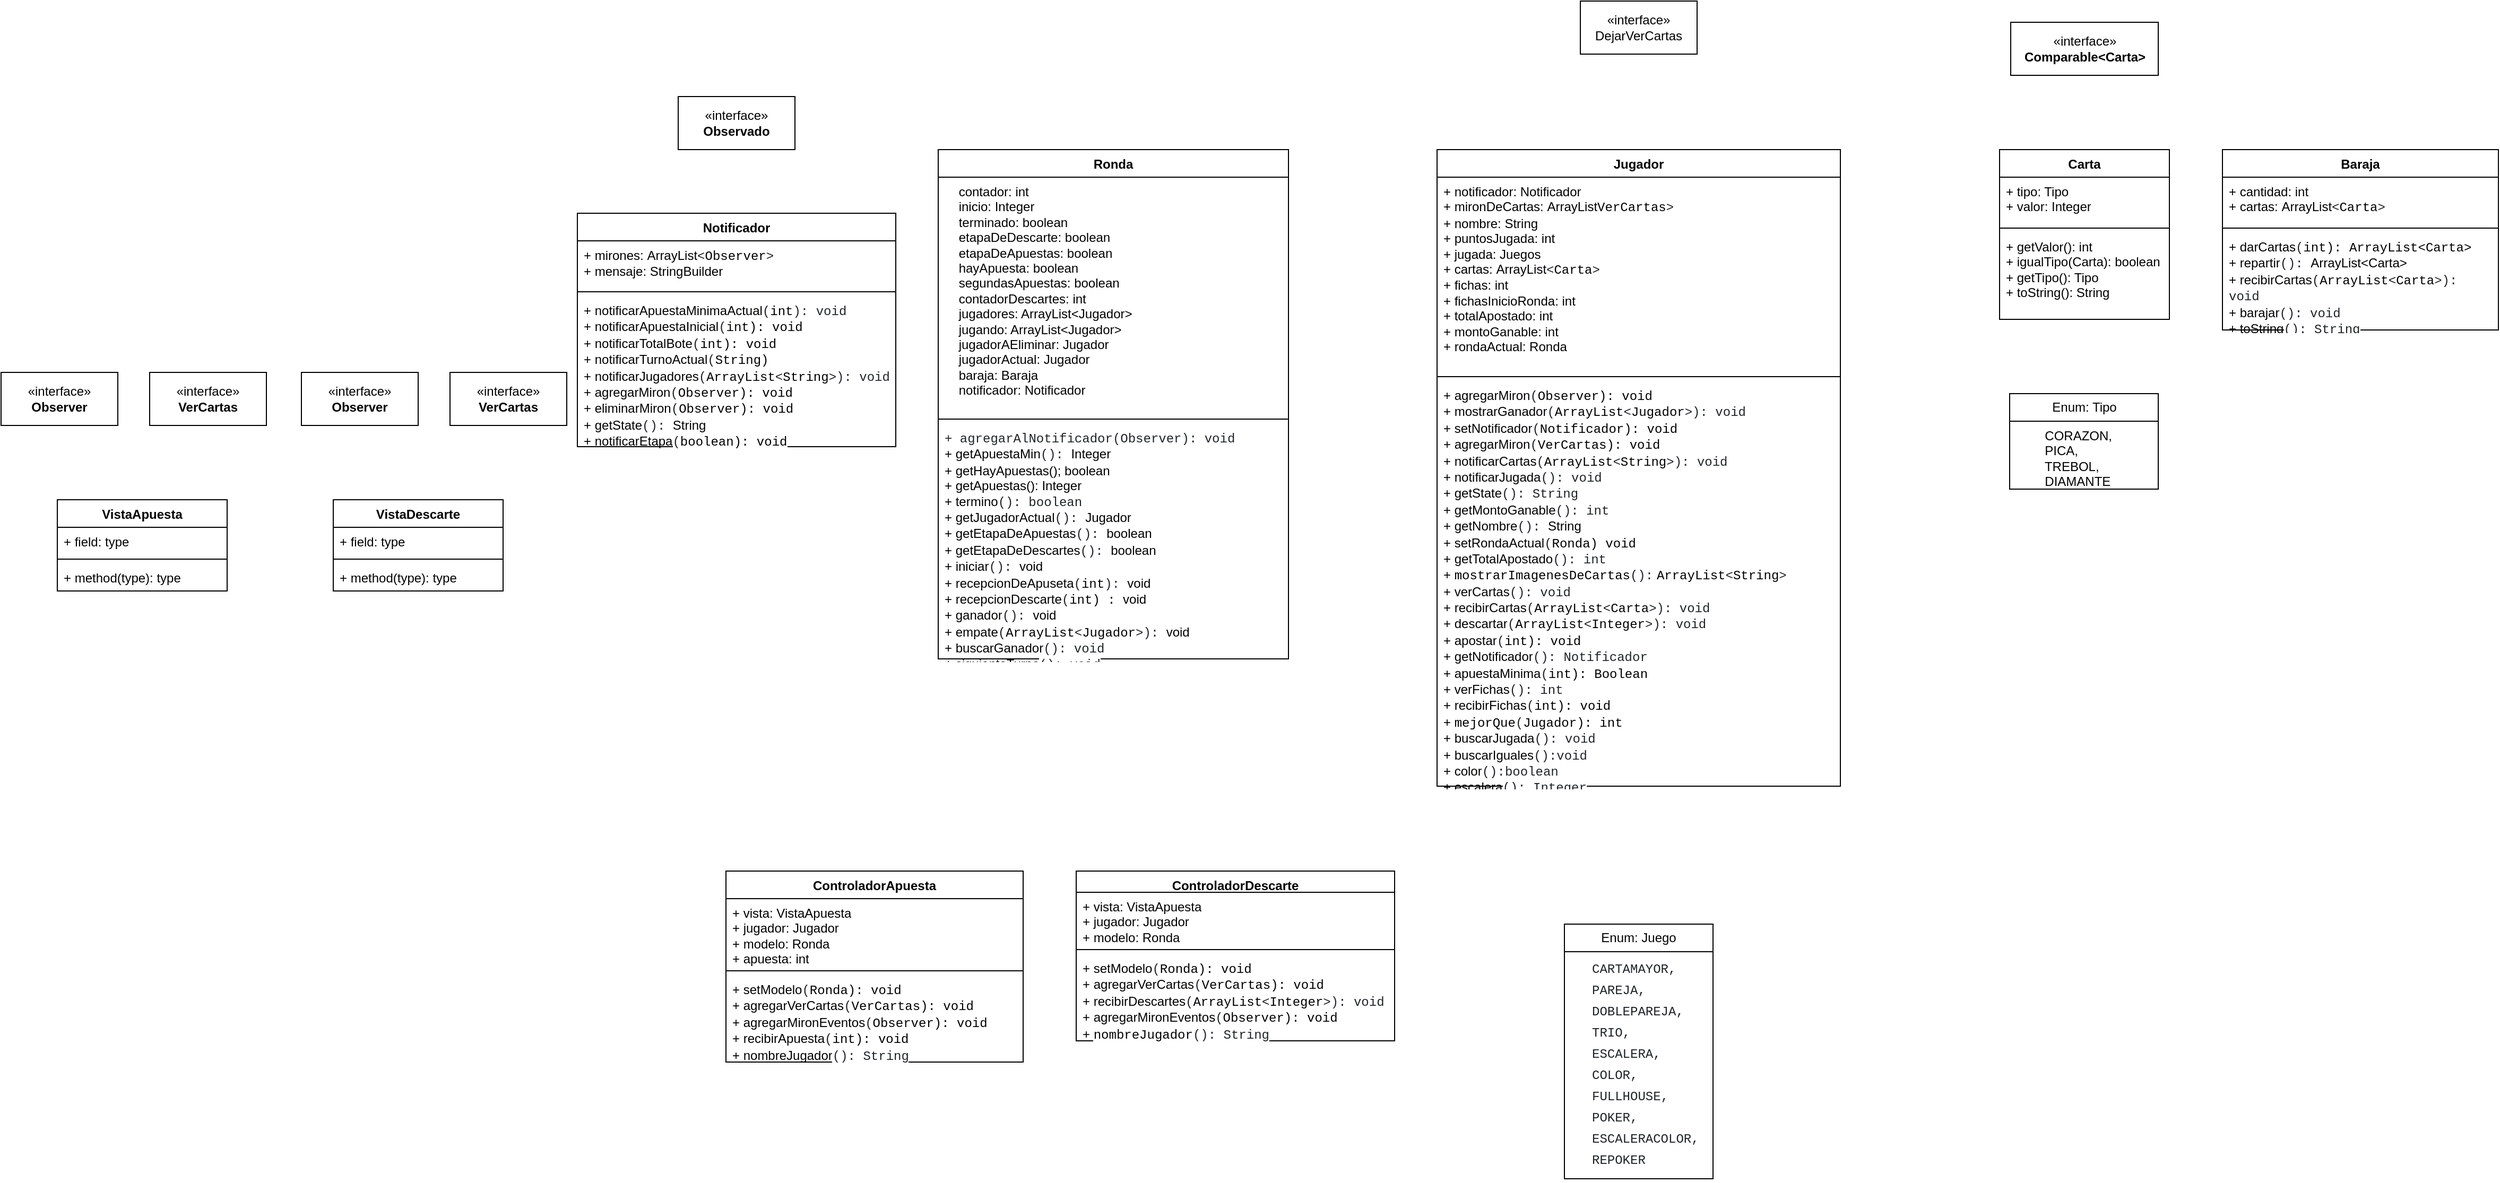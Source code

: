 <mxfile version="22.1.4" type="github">
  <diagram id="C5RBs43oDa-KdzZeNtuy" name="Page-1">
    <mxGraphModel dx="1518" dy="1786" grid="1" gridSize="10" guides="1" tooltips="1" connect="1" arrows="1" fold="1" page="1" pageScale="1" pageWidth="827" pageHeight="1169" math="0" shadow="0">
      <root>
        <mxCell id="WIyWlLk6GJQsqaUBKTNV-0" />
        <mxCell id="WIyWlLk6GJQsqaUBKTNV-1" parent="WIyWlLk6GJQsqaUBKTNV-0" />
        <mxCell id="jCgJ07AGniD74sEElGV5-0" value="Ronda" style="swimlane;fontStyle=1;align=center;verticalAlign=top;childLayout=stackLayout;horizontal=1;startSize=26;horizontalStack=0;resizeParent=1;resizeParentMax=0;resizeLast=0;collapsible=1;marginBottom=0;whiteSpace=wrap;html=1;" vertex="1" parent="WIyWlLk6GJQsqaUBKTNV-1">
          <mxGeometry x="220" y="-210" width="330" height="480" as="geometry">
            <mxRectangle x="320" y="50" width="80" height="30" as="alternateBounds" />
          </mxGeometry>
        </mxCell>
        <mxCell id="jCgJ07AGniD74sEElGV5-1" value="&lt;div&gt;&lt;span style=&quot;background-color: initial;&quot;&gt;&amp;nbsp; &amp;nbsp; contador: int&lt;/span&gt;&lt;/div&gt;&lt;div&gt;&lt;span style=&quot;background-color: initial;&quot;&gt;&amp;nbsp; &amp;nbsp; inicio: Integer&lt;/span&gt;&lt;/div&gt;&lt;div&gt;&amp;nbsp; &amp;nbsp; terminado: boolean&lt;/div&gt;&lt;div&gt;&amp;nbsp; &amp;nbsp; etapaDeDescarte: boolean&lt;/div&gt;&lt;div&gt;&amp;nbsp; &amp;nbsp; etapaDeApuestas: boolean&lt;/div&gt;&lt;div&gt;&amp;nbsp; &amp;nbsp; hayApuesta: boolean&lt;/div&gt;&lt;div&gt;&lt;span style=&quot;background-color: initial;&quot;&gt;&amp;nbsp; &amp;nbsp; segundasApuestas: boolean&lt;/span&gt;&lt;/div&gt;&lt;div&gt;&amp;nbsp; &amp;nbsp; contadorDescartes: int&lt;/div&gt;&lt;div&gt;&amp;nbsp; &amp;nbsp; jugadores: ArrayList&amp;lt;Jugador&amp;gt;&lt;/div&gt;&lt;div&gt;&amp;nbsp; &amp;nbsp; jugando: ArrayList&amp;lt;Jugador&amp;gt;&lt;/div&gt;&lt;div&gt;&amp;nbsp; &amp;nbsp; jugadorAEliminar: Jugador&lt;/div&gt;&lt;div&gt;&amp;nbsp; &amp;nbsp; jugadorActual: Jugador&lt;/div&gt;&lt;div&gt;&amp;nbsp; &amp;nbsp; baraja: Baraja&lt;/div&gt;&lt;div&gt;&amp;nbsp; &amp;nbsp; notificador: Notificador&lt;/div&gt;" style="text;strokeColor=none;fillColor=none;align=left;verticalAlign=top;spacingLeft=4;spacingRight=4;overflow=hidden;rotatable=0;points=[[0,0.5],[1,0.5]];portConstraint=eastwest;whiteSpace=wrap;html=1;" vertex="1" parent="jCgJ07AGniD74sEElGV5-0">
          <mxGeometry y="26" width="330" height="224" as="geometry" />
        </mxCell>
        <mxCell id="jCgJ07AGniD74sEElGV5-2" value="" style="line;strokeWidth=1;fillColor=none;align=left;verticalAlign=middle;spacingTop=-1;spacingLeft=3;spacingRight=3;rotatable=0;labelPosition=right;points=[];portConstraint=eastwest;strokeColor=inherit;" vertex="1" parent="jCgJ07AGniD74sEElGV5-0">
          <mxGeometry y="250" width="330" height="8" as="geometry" />
        </mxCell>
        <mxCell id="jCgJ07AGniD74sEElGV5-3" value="&lt;span style=&quot;border-color: var(--border-color); color: rgb(31, 35, 40); font-family: ui-monospace, SFMono-Regular, &amp;quot;SF Mono&amp;quot;, Menlo, Consolas, &amp;quot;Liberation Mono&amp;quot;, monospace; background-color: rgb(255, 255, 255);&quot;&gt;+ agregarAlNotificador&lt;span style=&quot;&quot;&gt;(&lt;/span&gt;&lt;span style=&quot;box-sizing: border-box; color: var(--color-prettylights-syntax-storage-modifier-import); display: inline-block;&quot; class=&quot;pl-smi&quot;&gt;Observer&lt;/span&gt;&lt;span style=&quot;&quot;&gt;): void&lt;/span&gt;&lt;br&gt;&lt;/span&gt;+ getApuestaMin&lt;span style=&quot;color: rgb(31, 35, 40); font-family: ui-monospace, SFMono-Regular, &amp;quot;SF Mono&amp;quot;, Menlo, Consolas, &amp;quot;Liberation Mono&amp;quot;, monospace; background-color: rgb(255, 255, 255);&quot;&gt;():&amp;nbsp;&lt;/span&gt;Integer&lt;br&gt;+ getHayApuestas(); boolean&lt;br&gt;+ getApuestas():&amp;nbsp;Integer&lt;br&gt;+&amp;nbsp;termino&lt;span style=&quot;color: rgb(31, 35, 40); font-family: ui-monospace, SFMono-Regular, &amp;quot;SF Mono&amp;quot;, Menlo, Consolas, &amp;quot;Liberation Mono&amp;quot;, monospace; background-color: rgb(255, 255, 255);&quot;&gt;(): boolean&lt;/span&gt;&lt;br&gt;+&amp;nbsp;getJugadorActual&lt;span style=&quot;color: rgb(31, 35, 40); font-family: ui-monospace, SFMono-Regular, &amp;quot;SF Mono&amp;quot;, Menlo, Consolas, &amp;quot;Liberation Mono&amp;quot;, monospace; background-color: rgb(255, 255, 255);&quot;&gt;():&amp;nbsp;&lt;/span&gt;Jugador&lt;br&gt;+&amp;nbsp;getEtapaDeApuestas&lt;span style=&quot;box-sizing: border-box; color: var(--color-prettylights-syntax-entity); display: inline-block; font-family: ui-monospace, SFMono-Regular, &amp;quot;SF Mono&amp;quot;, Menlo, Consolas, &amp;quot;Liberation Mono&amp;quot;, monospace; background-color: rgb(255, 255, 255);&quot; class=&quot;pl-en&quot;&gt;&lt;/span&gt;&lt;span style=&quot;color: rgb(31, 35, 40); font-family: ui-monospace, SFMono-Regular, &amp;quot;SF Mono&amp;quot;, Menlo, Consolas, &amp;quot;Liberation Mono&amp;quot;, monospace; background-color: rgb(255, 255, 255);&quot;&gt;(): &lt;/span&gt;boolean&lt;br&gt;+&amp;nbsp;getEtapaDeDescartes&lt;span style=&quot;color: rgb(31, 35, 40); font-family: ui-monospace, SFMono-Regular, &amp;quot;SF Mono&amp;quot;, Menlo, Consolas, &amp;quot;Liberation Mono&amp;quot;, monospace; background-color: rgb(255, 255, 255);&quot;&gt;(): &lt;/span&gt;boolean&lt;br&gt;+&amp;nbsp;iniciar&lt;span style=&quot;color: rgb(31, 35, 40); font-family: ui-monospace, SFMono-Regular, &amp;quot;SF Mono&amp;quot;, Menlo, Consolas, &amp;quot;Liberation Mono&amp;quot;, monospace; background-color: rgb(255, 255, 255);&quot;&gt;():&amp;nbsp;&lt;/span&gt;void&lt;br&gt;+&amp;nbsp;recepcionDeApuseta&lt;span style=&quot;color: rgb(31, 35, 40); font-family: ui-monospace, SFMono-Regular, &amp;quot;SF Mono&amp;quot;, Menlo, Consolas, &amp;quot;Liberation Mono&amp;quot;, monospace; background-color: rgb(255, 255, 255);&quot;&gt;(&lt;/span&gt;&lt;span style=&quot;box-sizing: border-box; color: var(--color-prettylights-syntax-storage-modifier-import); display: inline-block; font-family: ui-monospace, SFMono-Regular, &amp;quot;SF Mono&amp;quot;, Menlo, Consolas, &amp;quot;Liberation Mono&amp;quot;, monospace; background-color: rgb(255, 255, 255);&quot; class=&quot;pl-smi&quot;&gt;int&lt;/span&gt;&lt;span style=&quot;color: rgb(31, 35, 40); font-family: ui-monospace, SFMono-Regular, &amp;quot;SF Mono&amp;quot;, Menlo, Consolas, &amp;quot;Liberation Mono&amp;quot;, monospace; background-color: rgb(255, 255, 255);&quot;&gt;):&amp;nbsp;&lt;/span&gt;void&lt;br&gt;+&amp;nbsp;recepcionDescarte&lt;span style=&quot;color: rgb(31, 35, 40); font-family: ui-monospace, SFMono-Regular, &amp;quot;SF Mono&amp;quot;, Menlo, Consolas, &amp;quot;Liberation Mono&amp;quot;, monospace; background-color: rgb(255, 255, 255);&quot;&gt;(&lt;/span&gt;&lt;span style=&quot;box-sizing: border-box; color: var(--color-prettylights-syntax-storage-modifier-import); display: inline-block; font-family: ui-monospace, SFMono-Regular, &amp;quot;SF Mono&amp;quot;, Menlo, Consolas, &amp;quot;Liberation Mono&amp;quot;, monospace; background-color: rgb(255, 255, 255);&quot; class=&quot;pl-smi&quot;&gt;int) :&amp;nbsp;&lt;/span&gt;void&lt;br&gt;+&amp;nbsp;ganador&lt;span style=&quot;color: rgb(31, 35, 40); font-family: ui-monospace, SFMono-Regular, &amp;quot;SF Mono&amp;quot;, Menlo, Consolas, &amp;quot;Liberation Mono&amp;quot;, monospace; background-color: rgb(255, 255, 255);&quot;&gt;():&amp;nbsp;&lt;/span&gt;void&lt;br&gt;+&amp;nbsp;empate&lt;span style=&quot;color: rgb(31, 35, 40); font-family: ui-monospace, SFMono-Regular, &amp;quot;SF Mono&amp;quot;, Menlo, Consolas, &amp;quot;Liberation Mono&amp;quot;, monospace; background-color: rgb(255, 255, 255);&quot;&gt;(&lt;/span&gt;&lt;span style=&quot;box-sizing: border-box; color: var(--color-prettylights-syntax-storage-modifier-import); display: inline-block; font-family: ui-monospace, SFMono-Regular, &amp;quot;SF Mono&amp;quot;, Menlo, Consolas, &amp;quot;Liberation Mono&amp;quot;, monospace; background-color: rgb(255, 255, 255);&quot; class=&quot;pl-smi&quot;&gt;ArrayList&lt;/span&gt;&lt;span style=&quot;color: rgb(31, 35, 40); font-family: ui-monospace, SFMono-Regular, &amp;quot;SF Mono&amp;quot;, Menlo, Consolas, &amp;quot;Liberation Mono&amp;quot;, monospace; background-color: rgb(255, 255, 255);&quot;&gt;&amp;lt;&lt;/span&gt;&lt;span style=&quot;box-sizing: border-box; color: var(--color-prettylights-syntax-storage-modifier-import); display: inline-block; font-family: ui-monospace, SFMono-Regular, &amp;quot;SF Mono&amp;quot;, Menlo, Consolas, &amp;quot;Liberation Mono&amp;quot;, monospace; background-color: rgb(255, 255, 255);&quot; class=&quot;pl-smi&quot;&gt;Jugador&lt;/span&gt;&lt;span style=&quot;color: rgb(31, 35, 40); font-family: ui-monospace, SFMono-Regular, &amp;quot;SF Mono&amp;quot;, Menlo, Consolas, &amp;quot;Liberation Mono&amp;quot;, monospace; background-color: rgb(255, 255, 255);&quot;&gt;&amp;gt;):&amp;nbsp;&lt;/span&gt;void&lt;br&gt;+&amp;nbsp;buscarGanador&lt;span style=&quot;color: rgb(31, 35, 40); font-family: ui-monospace, SFMono-Regular, &amp;quot;SF Mono&amp;quot;, Menlo, Consolas, &amp;quot;Liberation Mono&amp;quot;, monospace; background-color: rgb(255, 255, 255);&quot;&gt;(): void&lt;/span&gt;&lt;br&gt;+ siguienteTurno&lt;span style=&quot;color: rgb(31, 35, 40); font-family: ui-monospace, SFMono-Regular, &amp;quot;SF Mono&amp;quot;, Menlo, Consolas, &amp;quot;Liberation Mono&amp;quot;, monospace; background-color: rgb(255, 255, 255);&quot;&gt;(): void&lt;/span&gt;" style="text;strokeColor=none;fillColor=none;align=left;verticalAlign=top;spacingLeft=4;spacingRight=4;overflow=hidden;rotatable=0;points=[[0,0.5],[1,0.5]];portConstraint=eastwest;whiteSpace=wrap;html=1;" vertex="1" parent="jCgJ07AGniD74sEElGV5-0">
          <mxGeometry y="258" width="330" height="222" as="geometry" />
        </mxCell>
        <mxCell id="jCgJ07AGniD74sEElGV5-5" value="«interface»&lt;br&gt;&lt;b&gt;Observado&lt;/b&gt;" style="html=1;whiteSpace=wrap;" vertex="1" parent="WIyWlLk6GJQsqaUBKTNV-1">
          <mxGeometry x="-25" y="-260" width="110" height="50" as="geometry" />
        </mxCell>
        <mxCell id="jCgJ07AGniD74sEElGV5-6" value="Notificador" style="swimlane;fontStyle=1;align=center;verticalAlign=top;childLayout=stackLayout;horizontal=1;startSize=26;horizontalStack=0;resizeParent=1;resizeParentMax=0;resizeLast=0;collapsible=1;marginBottom=0;whiteSpace=wrap;html=1;" vertex="1" parent="WIyWlLk6GJQsqaUBKTNV-1">
          <mxGeometry x="-120" y="-150" width="300" height="220" as="geometry" />
        </mxCell>
        <mxCell id="jCgJ07AGniD74sEElGV5-7" value="+&amp;nbsp;mirones:&amp;nbsp;ArrayList&lt;span style=&quot;color: rgb(31, 35, 40); font-family: ui-monospace, SFMono-Regular, &amp;quot;SF Mono&amp;quot;, Menlo, Consolas, &amp;quot;Liberation Mono&amp;quot;, monospace; background-color: rgb(255, 255, 255);&quot;&gt;&amp;lt;&lt;/span&gt;&lt;span style=&quot;box-sizing: border-box; color: var(--color-prettylights-syntax-storage-modifier-import); display: inline-block; font-family: ui-monospace, SFMono-Regular, &amp;quot;SF Mono&amp;quot;, Menlo, Consolas, &amp;quot;Liberation Mono&amp;quot;, monospace; background-color: rgb(255, 255, 255);&quot; class=&quot;pl-smi&quot;&gt;Observer&lt;/span&gt;&lt;span style=&quot;color: rgb(31, 35, 40); font-family: ui-monospace, SFMono-Regular, &amp;quot;SF Mono&amp;quot;, Menlo, Consolas, &amp;quot;Liberation Mono&amp;quot;, monospace; background-color: rgb(255, 255, 255);&quot;&gt;&amp;gt;&lt;/span&gt;&lt;br&gt;+&amp;nbsp;mensaje:&amp;nbsp;StringBuilder&lt;br&gt;" style="text;strokeColor=none;fillColor=none;align=left;verticalAlign=top;spacingLeft=4;spacingRight=4;overflow=hidden;rotatable=0;points=[[0,0.5],[1,0.5]];portConstraint=eastwest;whiteSpace=wrap;html=1;" vertex="1" parent="jCgJ07AGniD74sEElGV5-6">
          <mxGeometry y="26" width="300" height="44" as="geometry" />
        </mxCell>
        <mxCell id="jCgJ07AGniD74sEElGV5-8" value="" style="line;strokeWidth=1;fillColor=none;align=left;verticalAlign=middle;spacingTop=-1;spacingLeft=3;spacingRight=3;rotatable=0;labelPosition=right;points=[];portConstraint=eastwest;strokeColor=inherit;" vertex="1" parent="jCgJ07AGniD74sEElGV5-6">
          <mxGeometry y="70" width="300" height="8" as="geometry" />
        </mxCell>
        <mxCell id="jCgJ07AGniD74sEElGV5-9" value="+&amp;nbsp;notificarApuestaMinimaActual&lt;span style=&quot;color: rgb(31, 35, 40); font-family: ui-monospace, SFMono-Regular, &amp;quot;SF Mono&amp;quot;, Menlo, Consolas, &amp;quot;Liberation Mono&amp;quot;, monospace; background-color: rgb(255, 255, 255);&quot;&gt;(&lt;/span&gt;&lt;span style=&quot;box-sizing: border-box; color: var(--color-prettylights-syntax-storage-modifier-import); display: inline-block; font-family: ui-monospace, SFMono-Regular, &amp;quot;SF Mono&amp;quot;, Menlo, Consolas, &amp;quot;Liberation Mono&amp;quot;, monospace; background-color: rgb(255, 255, 255);&quot; class=&quot;pl-smi&quot;&gt;int&lt;/span&gt;&lt;span style=&quot;color: rgb(31, 35, 40); font-family: ui-monospace, SFMono-Regular, &amp;quot;SF Mono&amp;quot;, Menlo, Consolas, &amp;quot;Liberation Mono&amp;quot;, monospace; background-color: rgb(255, 255, 255);&quot;&gt;): void&lt;/span&gt;&lt;br&gt;+&amp;nbsp;notificarApuestaInicial&lt;span style=&quot;color: rgb(31, 35, 40); font-family: ui-monospace, SFMono-Regular, &amp;quot;SF Mono&amp;quot;, Menlo, Consolas, &amp;quot;Liberation Mono&amp;quot;, monospace; background-color: rgb(255, 255, 255);&quot;&gt;(&lt;/span&gt;&lt;span style=&quot;box-sizing: border-box; color: var(--color-prettylights-syntax-storage-modifier-import); display: inline-block; font-family: ui-monospace, SFMono-Regular, &amp;quot;SF Mono&amp;quot;, Menlo, Consolas, &amp;quot;Liberation Mono&amp;quot;, monospace; background-color: rgb(255, 255, 255);&quot; class=&quot;pl-smi&quot;&gt;int): void&lt;/span&gt;&lt;br&gt;+&amp;nbsp;notificarTotalBote&lt;span style=&quot;color: rgb(31, 35, 40); font-family: ui-monospace, SFMono-Regular, &amp;quot;SF Mono&amp;quot;, Menlo, Consolas, &amp;quot;Liberation Mono&amp;quot;, monospace; background-color: rgb(255, 255, 255);&quot;&gt;(&lt;/span&gt;&lt;span style=&quot;box-sizing: border-box; color: var(--color-prettylights-syntax-storage-modifier-import); display: inline-block; font-family: ui-monospace, SFMono-Regular, &amp;quot;SF Mono&amp;quot;, Menlo, Consolas, &amp;quot;Liberation Mono&amp;quot;, monospace; background-color: rgb(255, 255, 255);&quot; class=&quot;pl-smi&quot;&gt;int): void&lt;/span&gt;&lt;br&gt;+&amp;nbsp;notificarTurnoActual&lt;span style=&quot;color: rgb(31, 35, 40); font-family: ui-monospace, SFMono-Regular, &amp;quot;SF Mono&amp;quot;, Menlo, Consolas, &amp;quot;Liberation Mono&amp;quot;, monospace; background-color: rgb(255, 255, 255);&quot;&gt;(&lt;/span&gt;&lt;span style=&quot;box-sizing: border-box; color: var(--color-prettylights-syntax-storage-modifier-import); display: inline-block; font-family: ui-monospace, SFMono-Regular, &amp;quot;SF Mono&amp;quot;, Menlo, Consolas, &amp;quot;Liberation Mono&amp;quot;, monospace; background-color: rgb(255, 255, 255);&quot; class=&quot;pl-smi&quot;&gt;String)&lt;/span&gt;&lt;br&gt;+ notificarJugadores&lt;span style=&quot;color: rgb(31, 35, 40); font-family: ui-monospace, SFMono-Regular, &amp;quot;SF Mono&amp;quot;, Menlo, Consolas, &amp;quot;Liberation Mono&amp;quot;, monospace; background-color: rgb(255, 255, 255);&quot;&gt;(&lt;/span&gt;&lt;span style=&quot;box-sizing: border-box; color: var(--color-prettylights-syntax-storage-modifier-import); display: inline-block; font-family: ui-monospace, SFMono-Regular, &amp;quot;SF Mono&amp;quot;, Menlo, Consolas, &amp;quot;Liberation Mono&amp;quot;, monospace; background-color: rgb(255, 255, 255);&quot; class=&quot;pl-smi&quot;&gt;ArrayList&lt;/span&gt;&lt;span style=&quot;color: rgb(31, 35, 40); font-family: ui-monospace, SFMono-Regular, &amp;quot;SF Mono&amp;quot;, Menlo, Consolas, &amp;quot;Liberation Mono&amp;quot;, monospace; background-color: rgb(255, 255, 255);&quot;&gt;&amp;lt;&lt;/span&gt;&lt;span style=&quot;box-sizing: border-box; color: var(--color-prettylights-syntax-storage-modifier-import); display: inline-block; font-family: ui-monospace, SFMono-Regular, &amp;quot;SF Mono&amp;quot;, Menlo, Consolas, &amp;quot;Liberation Mono&amp;quot;, monospace; background-color: rgb(255, 255, 255);&quot; class=&quot;pl-smi&quot;&gt;String&lt;/span&gt;&lt;span style=&quot;color: rgb(31, 35, 40); font-family: ui-monospace, SFMono-Regular, &amp;quot;SF Mono&amp;quot;, Menlo, Consolas, &amp;quot;Liberation Mono&amp;quot;, monospace; background-color: rgb(255, 255, 255);&quot;&gt;&amp;gt;): void&lt;/span&gt;&lt;br&gt;+&amp;nbsp;agregarMiron&lt;span style=&quot;color: rgb(31, 35, 40); font-family: ui-monospace, SFMono-Regular, &amp;quot;SF Mono&amp;quot;, Menlo, Consolas, &amp;quot;Liberation Mono&amp;quot;, monospace; background-color: rgb(255, 255, 255);&quot;&gt;(&lt;/span&gt;&lt;span style=&quot;box-sizing: border-box; color: var(--color-prettylights-syntax-storage-modifier-import); display: inline-block; font-family: ui-monospace, SFMono-Regular, &amp;quot;SF Mono&amp;quot;, Menlo, Consolas, &amp;quot;Liberation Mono&amp;quot;, monospace; background-color: rgb(255, 255, 255);&quot; class=&quot;pl-smi&quot;&gt;Observer): void&lt;/span&gt;&lt;br&gt;+ eliminarMiron&lt;span style=&quot;color: rgb(31, 35, 40); font-family: ui-monospace, SFMono-Regular, &amp;quot;SF Mono&amp;quot;, Menlo, Consolas, &amp;quot;Liberation Mono&amp;quot;, monospace; background-color: rgb(255, 255, 255);&quot;&gt;(&lt;/span&gt;&lt;span style=&quot;box-sizing: border-box; color: var(--color-prettylights-syntax-storage-modifier-import); display: inline-block; font-family: ui-monospace, SFMono-Regular, &amp;quot;SF Mono&amp;quot;, Menlo, Consolas, &amp;quot;Liberation Mono&amp;quot;, monospace; background-color: rgb(255, 255, 255);&quot; class=&quot;pl-smi&quot;&gt;Observer): void&lt;/span&gt;&lt;br&gt;+ getState&lt;span style=&quot;color: rgb(31, 35, 40); font-family: ui-monospace, SFMono-Regular, &amp;quot;SF Mono&amp;quot;, Menlo, Consolas, &amp;quot;Liberation Mono&amp;quot;, monospace; background-color: rgb(255, 255, 255);&quot;&gt;():&amp;nbsp;&lt;/span&gt;String&lt;br&gt;+&amp;nbsp;notificarEtapa&lt;span style=&quot;color: rgb(31, 35, 40); font-family: ui-monospace, SFMono-Regular, &amp;quot;SF Mono&amp;quot;, Menlo, Consolas, &amp;quot;Liberation Mono&amp;quot;, monospace; background-color: rgb(255, 255, 255);&quot;&gt;(&lt;/span&gt;&lt;span style=&quot;box-sizing: border-box; color: var(--color-prettylights-syntax-storage-modifier-import); display: inline-block; font-family: ui-monospace, SFMono-Regular, &amp;quot;SF Mono&amp;quot;, Menlo, Consolas, &amp;quot;Liberation Mono&amp;quot;, monospace; background-color: rgb(255, 255, 255);&quot; class=&quot;pl-smi&quot;&gt;boolean): void&lt;br&gt;&lt;/span&gt;" style="text;strokeColor=none;fillColor=none;align=left;verticalAlign=top;spacingLeft=4;spacingRight=4;overflow=hidden;rotatable=0;points=[[0,0.5],[1,0.5]];portConstraint=eastwest;whiteSpace=wrap;html=1;" vertex="1" parent="jCgJ07AGniD74sEElGV5-6">
          <mxGeometry y="78" width="300" height="142" as="geometry" />
        </mxCell>
        <mxCell id="jCgJ07AGniD74sEElGV5-10" value="Jugador" style="swimlane;fontStyle=1;align=center;verticalAlign=top;childLayout=stackLayout;horizontal=1;startSize=26;horizontalStack=0;resizeParent=1;resizeParentMax=0;resizeLast=0;collapsible=1;marginBottom=0;whiteSpace=wrap;html=1;" vertex="1" parent="WIyWlLk6GJQsqaUBKTNV-1">
          <mxGeometry x="690" y="-210" width="380" height="600" as="geometry" />
        </mxCell>
        <mxCell id="jCgJ07AGniD74sEElGV5-11" value="+ notificador: Notificador&lt;br&gt;+&amp;nbsp;mironDeCartas:&amp;nbsp;ArrayList&lt;span style=&quot;box-sizing: border-box; color: var(--color-prettylights-syntax-storage-modifier-import); display: inline-block; font-family: ui-monospace, SFMono-Regular, &amp;quot;SF Mono&amp;quot;, Menlo, Consolas, &amp;quot;Liberation Mono&amp;quot;, monospace; background-color: rgb(255, 255, 255);&quot; class=&quot;pl-smi&quot;&gt;VerCartas&lt;/span&gt;&lt;span style=&quot;color: rgb(31, 35, 40); font-family: ui-monospace, SFMono-Regular, &amp;quot;SF Mono&amp;quot;, Menlo, Consolas, &amp;quot;Liberation Mono&amp;quot;, monospace; background-color: rgb(255, 255, 255);&quot;&gt;&amp;gt;&lt;/span&gt;&lt;br&gt;+&amp;nbsp;nombre:&amp;nbsp;String&lt;br&gt;+&amp;nbsp;puntosJugada:&amp;nbsp;int&lt;br&gt;+&amp;nbsp;jugada:&amp;nbsp;Juegos&lt;br&gt;+&amp;nbsp;cartas:&amp;nbsp;ArrayList&lt;span style=&quot;color: rgb(31, 35, 40); font-family: ui-monospace, SFMono-Regular, &amp;quot;SF Mono&amp;quot;, Menlo, Consolas, &amp;quot;Liberation Mono&amp;quot;, monospace; background-color: rgb(255, 255, 255);&quot;&gt;&amp;lt;&lt;/span&gt;&lt;span style=&quot;box-sizing: border-box; color: var(--color-prettylights-syntax-storage-modifier-import); display: inline-block; font-family: ui-monospace, SFMono-Regular, &amp;quot;SF Mono&amp;quot;, Menlo, Consolas, &amp;quot;Liberation Mono&amp;quot;, monospace; background-color: rgb(255, 255, 255);&quot; class=&quot;pl-smi&quot;&gt;Carta&lt;/span&gt;&lt;span style=&quot;color: rgb(31, 35, 40); font-family: ui-monospace, SFMono-Regular, &amp;quot;SF Mono&amp;quot;, Menlo, Consolas, &amp;quot;Liberation Mono&amp;quot;, monospace; background-color: rgb(255, 255, 255);&quot;&gt;&amp;gt;&lt;/span&gt;&lt;br&gt;+&amp;nbsp;fichas: int&lt;br&gt;+&amp;nbsp;fichasInicioRonda: int&lt;br&gt;+&amp;nbsp;totalApostado: int&amp;nbsp;&lt;br&gt;+&amp;nbsp;montoGanable: int&lt;br&gt;+&amp;nbsp;rondaActual:&amp;nbsp;Ronda" style="text;strokeColor=none;fillColor=none;align=left;verticalAlign=top;spacingLeft=4;spacingRight=4;overflow=hidden;rotatable=0;points=[[0,0.5],[1,0.5]];portConstraint=eastwest;whiteSpace=wrap;html=1;" vertex="1" parent="jCgJ07AGniD74sEElGV5-10">
          <mxGeometry y="26" width="380" height="184" as="geometry" />
        </mxCell>
        <mxCell id="jCgJ07AGniD74sEElGV5-12" value="" style="line;strokeWidth=1;fillColor=none;align=left;verticalAlign=middle;spacingTop=-1;spacingLeft=3;spacingRight=3;rotatable=0;labelPosition=right;points=[];portConstraint=eastwest;strokeColor=inherit;" vertex="1" parent="jCgJ07AGniD74sEElGV5-10">
          <mxGeometry y="210" width="380" height="8" as="geometry" />
        </mxCell>
        <mxCell id="jCgJ07AGniD74sEElGV5-13" value="+&amp;nbsp;agregarMiron&lt;span style=&quot;color: rgb(31, 35, 40); font-family: ui-monospace, SFMono-Regular, &amp;quot;SF Mono&amp;quot;, Menlo, Consolas, &amp;quot;Liberation Mono&amp;quot;, monospace; background-color: rgb(255, 255, 255);&quot;&gt;(&lt;/span&gt;&lt;span style=&quot;box-sizing: border-box; color: var(--color-prettylights-syntax-storage-modifier-import); display: inline-block; font-family: ui-monospace, SFMono-Regular, &amp;quot;SF Mono&amp;quot;, Menlo, Consolas, &amp;quot;Liberation Mono&amp;quot;, monospace; background-color: rgb(255, 255, 255);&quot; class=&quot;pl-smi&quot;&gt;Observer): void&lt;/span&gt;&lt;br&gt;+&amp;nbsp;mostrarGanador&lt;span style=&quot;color: rgb(31, 35, 40); font-family: ui-monospace, SFMono-Regular, &amp;quot;SF Mono&amp;quot;, Menlo, Consolas, &amp;quot;Liberation Mono&amp;quot;, monospace; background-color: rgb(255, 255, 255);&quot;&gt;(&lt;/span&gt;&lt;span style=&quot;box-sizing: border-box; color: var(--color-prettylights-syntax-storage-modifier-import); display: inline-block; font-family: ui-monospace, SFMono-Regular, &amp;quot;SF Mono&amp;quot;, Menlo, Consolas, &amp;quot;Liberation Mono&amp;quot;, monospace; background-color: rgb(255, 255, 255);&quot; class=&quot;pl-smi&quot;&gt;ArrayList&lt;/span&gt;&lt;span style=&quot;color: rgb(31, 35, 40); font-family: ui-monospace, SFMono-Regular, &amp;quot;SF Mono&amp;quot;, Menlo, Consolas, &amp;quot;Liberation Mono&amp;quot;, monospace; background-color: rgb(255, 255, 255);&quot;&gt;&amp;lt;&lt;/span&gt;&lt;span style=&quot;box-sizing: border-box; color: var(--color-prettylights-syntax-storage-modifier-import); display: inline-block; font-family: ui-monospace, SFMono-Regular, &amp;quot;SF Mono&amp;quot;, Menlo, Consolas, &amp;quot;Liberation Mono&amp;quot;, monospace; background-color: rgb(255, 255, 255);&quot; class=&quot;pl-smi&quot;&gt;Jugador&lt;/span&gt;&lt;span style=&quot;color: rgb(31, 35, 40); font-family: ui-monospace, SFMono-Regular, &amp;quot;SF Mono&amp;quot;, Menlo, Consolas, &amp;quot;Liberation Mono&amp;quot;, monospace; background-color: rgb(255, 255, 255);&quot;&gt;&amp;gt;): void&lt;/span&gt;&lt;br&gt;+&amp;nbsp;setNotificador&lt;span style=&quot;color: rgb(31, 35, 40); font-family: ui-monospace, SFMono-Regular, &amp;quot;SF Mono&amp;quot;, Menlo, Consolas, &amp;quot;Liberation Mono&amp;quot;, monospace; background-color: rgb(255, 255, 255);&quot;&gt;(&lt;/span&gt;&lt;span style=&quot;box-sizing: border-box; color: var(--color-prettylights-syntax-storage-modifier-import); display: inline-block; font-family: ui-monospace, SFMono-Regular, &amp;quot;SF Mono&amp;quot;, Menlo, Consolas, &amp;quot;Liberation Mono&amp;quot;, monospace; background-color: rgb(255, 255, 255);&quot; class=&quot;pl-smi&quot;&gt;Notificador): void&lt;/span&gt;&lt;br&gt;+&amp;nbsp;agregarMiron&lt;span style=&quot;color: rgb(31, 35, 40); font-family: ui-monospace, SFMono-Regular, &amp;quot;SF Mono&amp;quot;, Menlo, Consolas, &amp;quot;Liberation Mono&amp;quot;, monospace; background-color: rgb(255, 255, 255);&quot;&gt;(&lt;/span&gt;&lt;span style=&quot;box-sizing: border-box; color: var(--color-prettylights-syntax-storage-modifier-import); display: inline-block; font-family: ui-monospace, SFMono-Regular, &amp;quot;SF Mono&amp;quot;, Menlo, Consolas, &amp;quot;Liberation Mono&amp;quot;, monospace; background-color: rgb(255, 255, 255);&quot; class=&quot;pl-smi&quot;&gt;VerCartas): void&lt;/span&gt;&lt;br&gt;+&amp;nbsp;notificarCartas&lt;span style=&quot;color: rgb(31, 35, 40); font-family: ui-monospace, SFMono-Regular, &amp;quot;SF Mono&amp;quot;, Menlo, Consolas, &amp;quot;Liberation Mono&amp;quot;, monospace; background-color: rgb(255, 255, 255);&quot;&gt;(&lt;/span&gt;&lt;span style=&quot;box-sizing: border-box; color: var(--color-prettylights-syntax-storage-modifier-import); display: inline-block; font-family: ui-monospace, SFMono-Regular, &amp;quot;SF Mono&amp;quot;, Menlo, Consolas, &amp;quot;Liberation Mono&amp;quot;, monospace; background-color: rgb(255, 255, 255);&quot; class=&quot;pl-smi&quot;&gt;ArrayList&lt;/span&gt;&lt;span style=&quot;color: rgb(31, 35, 40); font-family: ui-monospace, SFMono-Regular, &amp;quot;SF Mono&amp;quot;, Menlo, Consolas, &amp;quot;Liberation Mono&amp;quot;, monospace; background-color: rgb(255, 255, 255);&quot;&gt;&amp;lt;&lt;/span&gt;&lt;span style=&quot;box-sizing: border-box; color: var(--color-prettylights-syntax-storage-modifier-import); display: inline-block; font-family: ui-monospace, SFMono-Regular, &amp;quot;SF Mono&amp;quot;, Menlo, Consolas, &amp;quot;Liberation Mono&amp;quot;, monospace; background-color: rgb(255, 255, 255);&quot; class=&quot;pl-smi&quot;&gt;String&lt;/span&gt;&lt;span style=&quot;color: rgb(31, 35, 40); font-family: ui-monospace, SFMono-Regular, &amp;quot;SF Mono&amp;quot;, Menlo, Consolas, &amp;quot;Liberation Mono&amp;quot;, monospace; background-color: rgb(255, 255, 255);&quot;&gt;&amp;gt;): void&lt;/span&gt;&lt;br&gt;+&amp;nbsp;notificarJugada&lt;span style=&quot;color: rgb(31, 35, 40); font-family: ui-monospace, SFMono-Regular, &amp;quot;SF Mono&amp;quot;, Menlo, Consolas, &amp;quot;Liberation Mono&amp;quot;, monospace; background-color: rgb(255, 255, 255);&quot;&gt;(): void&lt;/span&gt;&lt;br&gt;+&amp;nbsp;getState&lt;span style=&quot;color: rgb(31, 35, 40); font-family: ui-monospace, SFMono-Regular, &amp;quot;SF Mono&amp;quot;, Menlo, Consolas, &amp;quot;Liberation Mono&amp;quot;, monospace; background-color: rgb(255, 255, 255);&quot;&gt;(): String&lt;/span&gt;&lt;br&gt;+&amp;nbsp;getMontoGanable&lt;span style=&quot;color: rgb(31, 35, 40); font-family: ui-monospace, SFMono-Regular, &amp;quot;SF Mono&amp;quot;, Menlo, Consolas, &amp;quot;Liberation Mono&amp;quot;, monospace; background-color: rgb(255, 255, 255);&quot;&gt;(): int&lt;/span&gt;&lt;br&gt;+&amp;nbsp;getNombre&lt;span style=&quot;color: rgb(31, 35, 40); font-family: ui-monospace, SFMono-Regular, &amp;quot;SF Mono&amp;quot;, Menlo, Consolas, &amp;quot;Liberation Mono&amp;quot;, monospace; background-color: rgb(255, 255, 255);&quot;&gt;():&amp;nbsp;&lt;/span&gt;String&lt;br&gt;+&amp;nbsp;setRondaActual&lt;span style=&quot;color: rgb(31, 35, 40); font-family: ui-monospace, SFMono-Regular, &amp;quot;SF Mono&amp;quot;, Menlo, Consolas, &amp;quot;Liberation Mono&amp;quot;, monospace; background-color: rgb(255, 255, 255);&quot;&gt;(&lt;/span&gt;&lt;span style=&quot;box-sizing: border-box; color: var(--color-prettylights-syntax-storage-modifier-import); display: inline-block; font-family: ui-monospace, SFMono-Regular, &amp;quot;SF Mono&amp;quot;, Menlo, Consolas, &amp;quot;Liberation Mono&amp;quot;, monospace; background-color: rgb(255, 255, 255);&quot; class=&quot;pl-smi&quot;&gt;Ronda) void&lt;/span&gt;&lt;br&gt;+&amp;nbsp;getTotalApostado&lt;span style=&quot;color: rgb(31, 35, 40); font-family: ui-monospace, SFMono-Regular, &amp;quot;SF Mono&amp;quot;, Menlo, Consolas, &amp;quot;Liberation Mono&amp;quot;, monospace; background-color: rgb(255, 255, 255);&quot;&gt;(): int&lt;/span&gt;&lt;br&gt;+ &lt;span style=&quot;box-sizing: border-box; color: var(--color-prettylights-syntax-entity); display: inline-block; font-family: ui-monospace, SFMono-Regular, &amp;quot;SF Mono&amp;quot;, Menlo, Consolas, &amp;quot;Liberation Mono&amp;quot;, monospace; background-color: rgb(255, 255, 255);&quot; class=&quot;pl-en&quot;&gt;mostrarImagenesDeCartas&lt;/span&gt;&lt;span style=&quot;color: rgb(31, 35, 40); font-family: ui-monospace, SFMono-Regular, &amp;quot;SF Mono&amp;quot;, Menlo, Consolas, &amp;quot;Liberation Mono&amp;quot;, monospace; background-color: rgb(255, 255, 255);&quot;&gt;():&lt;/span&gt; &lt;span style=&quot;box-sizing: border-box; color: var(--color-prettylights-syntax-storage-modifier-import); display: inline-block; font-family: ui-monospace, SFMono-Regular, &amp;quot;SF Mono&amp;quot;, Menlo, Consolas, &amp;quot;Liberation Mono&amp;quot;, monospace; background-color: rgb(255, 255, 255);&quot; class=&quot;pl-smi&quot;&gt;ArrayList&lt;/span&gt;&lt;span style=&quot;color: rgb(31, 35, 40); font-family: ui-monospace, SFMono-Regular, &amp;quot;SF Mono&amp;quot;, Menlo, Consolas, &amp;quot;Liberation Mono&amp;quot;, monospace; background-color: rgb(255, 255, 255);&quot;&gt;&amp;lt;&lt;/span&gt;&lt;span style=&quot;box-sizing: border-box; color: var(--color-prettylights-syntax-storage-modifier-import); display: inline-block; font-family: ui-monospace, SFMono-Regular, &amp;quot;SF Mono&amp;quot;, Menlo, Consolas, &amp;quot;Liberation Mono&amp;quot;, monospace; background-color: rgb(255, 255, 255);&quot; class=&quot;pl-smi&quot;&gt;String&lt;/span&gt;&lt;span style=&quot;color: rgb(31, 35, 40); font-family: ui-monospace, SFMono-Regular, &amp;quot;SF Mono&amp;quot;, Menlo, Consolas, &amp;quot;Liberation Mono&amp;quot;, monospace; background-color: rgb(255, 255, 255);&quot;&gt;&amp;gt;&lt;/span&gt;&lt;br&gt;+&amp;nbsp;verCartas&lt;span style=&quot;color: rgb(31, 35, 40); font-family: ui-monospace, SFMono-Regular, &amp;quot;SF Mono&amp;quot;, Menlo, Consolas, &amp;quot;Liberation Mono&amp;quot;, monospace; background-color: rgb(255, 255, 255);&quot;&gt;(): void&lt;br&gt;&lt;/span&gt;+&amp;nbsp;recibirCartas&lt;span style=&quot;color: rgb(31, 35, 40); font-family: ui-monospace, SFMono-Regular, &amp;quot;SF Mono&amp;quot;, Menlo, Consolas, &amp;quot;Liberation Mono&amp;quot;, monospace; background-color: rgb(255, 255, 255);&quot;&gt;(&lt;/span&gt;&lt;span style=&quot;box-sizing: border-box; color: var(--color-prettylights-syntax-storage-modifier-import); display: inline-block; font-family: ui-monospace, SFMono-Regular, &amp;quot;SF Mono&amp;quot;, Menlo, Consolas, &amp;quot;Liberation Mono&amp;quot;, monospace; background-color: rgb(255, 255, 255);&quot; class=&quot;pl-smi&quot;&gt;ArrayList&lt;/span&gt;&lt;span style=&quot;color: rgb(31, 35, 40); font-family: ui-monospace, SFMono-Regular, &amp;quot;SF Mono&amp;quot;, Menlo, Consolas, &amp;quot;Liberation Mono&amp;quot;, monospace; background-color: rgb(255, 255, 255);&quot;&gt;&amp;lt;&lt;/span&gt;&lt;span style=&quot;box-sizing: border-box; color: var(--color-prettylights-syntax-storage-modifier-import); display: inline-block; font-family: ui-monospace, SFMono-Regular, &amp;quot;SF Mono&amp;quot;, Menlo, Consolas, &amp;quot;Liberation Mono&amp;quot;, monospace; background-color: rgb(255, 255, 255);&quot; class=&quot;pl-smi&quot;&gt;Carta&lt;/span&gt;&lt;span style=&quot;color: rgb(31, 35, 40); font-family: ui-monospace, SFMono-Regular, &amp;quot;SF Mono&amp;quot;, Menlo, Consolas, &amp;quot;Liberation Mono&amp;quot;, monospace; background-color: rgb(255, 255, 255);&quot;&gt;&amp;gt;): void&lt;/span&gt;&lt;br&gt;+&amp;nbsp;descartar&lt;span style=&quot;color: rgb(31, 35, 40); font-family: ui-monospace, SFMono-Regular, &amp;quot;SF Mono&amp;quot;, Menlo, Consolas, &amp;quot;Liberation Mono&amp;quot;, monospace; background-color: rgb(255, 255, 255);&quot;&gt;(&lt;/span&gt;&lt;span style=&quot;box-sizing: border-box; color: var(--color-prettylights-syntax-storage-modifier-import); display: inline-block; font-family: ui-monospace, SFMono-Regular, &amp;quot;SF Mono&amp;quot;, Menlo, Consolas, &amp;quot;Liberation Mono&amp;quot;, monospace; background-color: rgb(255, 255, 255);&quot; class=&quot;pl-smi&quot;&gt;ArrayList&lt;/span&gt;&lt;span style=&quot;color: rgb(31, 35, 40); font-family: ui-monospace, SFMono-Regular, &amp;quot;SF Mono&amp;quot;, Menlo, Consolas, &amp;quot;Liberation Mono&amp;quot;, monospace; background-color: rgb(255, 255, 255);&quot;&gt;&amp;lt;&lt;/span&gt;&lt;span style=&quot;box-sizing: border-box; color: var(--color-prettylights-syntax-storage-modifier-import); display: inline-block; font-family: ui-monospace, SFMono-Regular, &amp;quot;SF Mono&amp;quot;, Menlo, Consolas, &amp;quot;Liberation Mono&amp;quot;, monospace; background-color: rgb(255, 255, 255);&quot; class=&quot;pl-smi&quot;&gt;Integer&lt;/span&gt;&lt;span style=&quot;color: rgb(31, 35, 40); font-family: ui-monospace, SFMono-Regular, &amp;quot;SF Mono&amp;quot;, Menlo, Consolas, &amp;quot;Liberation Mono&amp;quot;, monospace; background-color: rgb(255, 255, 255);&quot;&gt;&amp;gt;): void&lt;/span&gt;&lt;br&gt;+&amp;nbsp;apostar&lt;span style=&quot;color: rgb(31, 35, 40); font-family: ui-monospace, SFMono-Regular, &amp;quot;SF Mono&amp;quot;, Menlo, Consolas, &amp;quot;Liberation Mono&amp;quot;, monospace; background-color: rgb(255, 255, 255);&quot;&gt;(&lt;/span&gt;&lt;span style=&quot;box-sizing: border-box; color: var(--color-prettylights-syntax-storage-modifier-import); display: inline-block; font-family: ui-monospace, SFMono-Regular, &amp;quot;SF Mono&amp;quot;, Menlo, Consolas, &amp;quot;Liberation Mono&amp;quot;, monospace; background-color: rgb(255, 255, 255);&quot; class=&quot;pl-smi&quot;&gt;int): void&lt;/span&gt;&lt;br&gt;+&amp;nbsp;getNotificador&lt;span style=&quot;color: rgb(31, 35, 40); font-family: ui-monospace, SFMono-Regular, &amp;quot;SF Mono&amp;quot;, Menlo, Consolas, &amp;quot;Liberation Mono&amp;quot;, monospace; background-color: rgb(255, 255, 255);&quot;&gt;(): Notificador&lt;/span&gt;&lt;br&gt;+&amp;nbsp;apuestaMinima&lt;span style=&quot;color: rgb(31, 35, 40); font-family: ui-monospace, SFMono-Regular, &amp;quot;SF Mono&amp;quot;, Menlo, Consolas, &amp;quot;Liberation Mono&amp;quot;, monospace; background-color: rgb(255, 255, 255);&quot;&gt;(&lt;/span&gt;&lt;span style=&quot;box-sizing: border-box; color: var(--color-prettylights-syntax-storage-modifier-import); display: inline-block; font-family: ui-monospace, SFMono-Regular, &amp;quot;SF Mono&amp;quot;, Menlo, Consolas, &amp;quot;Liberation Mono&amp;quot;, monospace; background-color: rgb(255, 255, 255);&quot; class=&quot;pl-smi&quot;&gt;int): Boolean&lt;/span&gt;&lt;br&gt;+&amp;nbsp;verFichas&lt;span style=&quot;color: rgb(31, 35, 40); font-family: ui-monospace, SFMono-Regular, &amp;quot;SF Mono&amp;quot;, Menlo, Consolas, &amp;quot;Liberation Mono&amp;quot;, monospace; background-color: rgb(255, 255, 255);&quot;&gt;(): int&lt;/span&gt;&lt;br&gt;+ recibirFichas&lt;span style=&quot;color: rgb(31, 35, 40); font-family: ui-monospace, SFMono-Regular, &amp;quot;SF Mono&amp;quot;, Menlo, Consolas, &amp;quot;Liberation Mono&amp;quot;, monospace; background-color: rgb(255, 255, 255);&quot;&gt;(&lt;/span&gt;&lt;span style=&quot;box-sizing: border-box; color: var(--color-prettylights-syntax-storage-modifier-import); display: inline-block; font-family: ui-monospace, SFMono-Regular, &amp;quot;SF Mono&amp;quot;, Menlo, Consolas, &amp;quot;Liberation Mono&amp;quot;, monospace; background-color: rgb(255, 255, 255);&quot; class=&quot;pl-smi&quot;&gt;int): void&lt;/span&gt;&lt;br&gt;+ &lt;span style=&quot;box-sizing: border-box; color: var(--color-prettylights-syntax-entity); display: inline-block; font-family: ui-monospace, SFMono-Regular, &amp;quot;SF Mono&amp;quot;, Menlo, Consolas, &amp;quot;Liberation Mono&amp;quot;, monospace; background-color: rgb(255, 255, 255);&quot; class=&quot;pl-en&quot;&gt;mejorQue&lt;/span&gt;&lt;span style=&quot;color: rgb(31, 35, 40); font-family: ui-monospace, SFMono-Regular, &amp;quot;SF Mono&amp;quot;, Menlo, Consolas, &amp;quot;Liberation Mono&amp;quot;, monospace; background-color: rgb(255, 255, 255);&quot;&gt;(&lt;/span&gt;&lt;span style=&quot;box-sizing: border-box; color: var(--color-prettylights-syntax-storage-modifier-import); display: inline-block; font-family: ui-monospace, SFMono-Regular, &amp;quot;SF Mono&amp;quot;, Menlo, Consolas, &amp;quot;Liberation Mono&amp;quot;, monospace; background-color: rgb(255, 255, 255);&quot; class=&quot;pl-smi&quot;&gt;Jugador): int&lt;/span&gt;&lt;br&gt;+&amp;nbsp;buscarJugada&lt;span style=&quot;color: rgb(31, 35, 40); font-family: ui-monospace, SFMono-Regular, &amp;quot;SF Mono&amp;quot;, Menlo, Consolas, &amp;quot;Liberation Mono&amp;quot;, monospace; background-color: rgb(255, 255, 255);&quot;&gt;(): void&lt;/span&gt;&lt;br&gt;+&amp;nbsp;buscarIguales&lt;span style=&quot;color: rgb(31, 35, 40); font-family: ui-monospace, SFMono-Regular, &amp;quot;SF Mono&amp;quot;, Menlo, Consolas, &amp;quot;Liberation Mono&amp;quot;, monospace; background-color: rgb(255, 255, 255);&quot;&gt;():void&lt;/span&gt;&lt;br&gt;+&amp;nbsp;color&lt;span style=&quot;color: rgb(31, 35, 40); font-family: ui-monospace, SFMono-Regular, &amp;quot;SF Mono&amp;quot;, Menlo, Consolas, &amp;quot;Liberation Mono&amp;quot;, monospace; background-color: rgb(255, 255, 255);&quot;&gt;():boolean&lt;/span&gt;&lt;br&gt;+&amp;nbsp;escalera&lt;span style=&quot;color: rgb(31, 35, 40); font-family: ui-monospace, SFMono-Regular, &amp;quot;SF Mono&amp;quot;, Menlo, Consolas, &amp;quot;Liberation Mono&amp;quot;, monospace; background-color: rgb(255, 255, 255);&quot;&gt;(): Integer&lt;/span&gt;&lt;br&gt;+&amp;nbsp;limpiar&lt;span style=&quot;color: rgb(31, 35, 40); font-family: ui-monospace, SFMono-Regular, &amp;quot;SF Mono&amp;quot;, Menlo, Consolas, &amp;quot;Liberation Mono&amp;quot;, monospace; background-color: rgb(255, 255, 255);&quot;&gt;(): void&lt;/span&gt;" style="text;strokeColor=none;fillColor=none;align=left;verticalAlign=top;spacingLeft=4;spacingRight=4;overflow=hidden;rotatable=0;points=[[0,0.5],[1,0.5]];portConstraint=eastwest;whiteSpace=wrap;html=1;" vertex="1" parent="jCgJ07AGniD74sEElGV5-10">
          <mxGeometry y="218" width="380" height="382" as="geometry" />
        </mxCell>
        <mxCell id="jCgJ07AGniD74sEElGV5-15" value="«interface»&lt;br&gt;DejarVerCartas" style="html=1;whiteSpace=wrap;" vertex="1" parent="WIyWlLk6GJQsqaUBKTNV-1">
          <mxGeometry x="825" y="-350" width="110" height="50" as="geometry" />
        </mxCell>
        <mxCell id="jCgJ07AGniD74sEElGV5-16" value="Enum: Juego" style="swimlane;fontStyle=0;childLayout=stackLayout;horizontal=1;startSize=26;fillColor=none;horizontalStack=0;resizeParent=1;resizeParentMax=0;resizeLast=0;collapsible=1;marginBottom=0;whiteSpace=wrap;html=1;" vertex="1" parent="WIyWlLk6GJQsqaUBKTNV-1">
          <mxGeometry x="810" y="520" width="140" height="240" as="geometry" />
        </mxCell>
        <mxCell id="jCgJ07AGniD74sEElGV5-17" value="&lt;div style=&quot;box-sizing: border-box; position: relative; display: flex; width: 652.465px; padding-right: 10px; padding-left: 10px; overflow: visible; color: rgb(31, 35, 40); vertical-align: middle; scroll-margin-top: 20vh; font-family: ui-monospace, SFMono-Regular, &amp;quot;SF Mono&amp;quot;, Menlo, Consolas, &amp;quot;Liberation Mono&amp;quot;, monospace; line-height: 20px; overflow-wrap: normal; background-color: rgb(255, 255, 255); min-height: auto;&quot; class=&quot;react-code-text react-code-line-contents&quot;&gt;&lt;div style=&quot;box-sizing: border-box;&quot;&gt;&lt;div style=&quot;box-sizing: border-box; padding-left: 10px; position: relative;&quot; data-line-number=&quot;67&quot; data-testid=&quot;code-cell&quot; class=&quot;react-file-line html-div&quot; id=&quot;LC67-narrow&quot;&gt;CARTAMAYOR,&lt;/div&gt;&lt;/div&gt;&lt;/div&gt;&lt;div style=&quot;box-sizing: border-box; position: relative; display: flex; width: 652.465px; padding-right: 10px; padding-left: 10px; overflow: visible; color: rgb(31, 35, 40); vertical-align: middle; scroll-margin-top: 20vh; font-family: ui-monospace, SFMono-Regular, &amp;quot;SF Mono&amp;quot;, Menlo, Consolas, &amp;quot;Liberation Mono&amp;quot;, monospace; line-height: 20px; overflow-wrap: normal; background-color: rgb(255, 255, 255); min-height: auto;&quot; class=&quot;react-code-text react-code-line-contents&quot;&gt;&lt;div style=&quot;box-sizing: border-box;&quot;&gt;&lt;div style=&quot;box-sizing: border-box; padding-left: 10px; position: relative;&quot; data-line-number=&quot;68&quot; data-testid=&quot;code-cell&quot; class=&quot;react-file-line html-div&quot; id=&quot;LC68-narrow&quot;&gt;        &lt;span style=&quot;box-sizing: border-box; color: var(--color-prettylights-syntax-constant); display: inline-block;&quot; class=&quot;pl-c1&quot;&gt;PAREJA&lt;/span&gt;,&lt;/div&gt;&lt;/div&gt;&lt;/div&gt;&lt;div style=&quot;box-sizing: border-box; position: relative; display: flex; width: 652.465px; padding-right: 10px; padding-left: 10px; overflow: visible; color: rgb(31, 35, 40); vertical-align: middle; scroll-margin-top: 20vh; font-family: ui-monospace, SFMono-Regular, &amp;quot;SF Mono&amp;quot;, Menlo, Consolas, &amp;quot;Liberation Mono&amp;quot;, monospace; line-height: 20px; overflow-wrap: normal; background-color: rgb(255, 255, 255); min-height: auto;&quot; class=&quot;react-code-text react-code-line-contents&quot;&gt;&lt;div style=&quot;box-sizing: border-box;&quot;&gt;&lt;div style=&quot;box-sizing: border-box; padding-left: 10px; position: relative;&quot; data-line-number=&quot;69&quot; data-testid=&quot;code-cell&quot; class=&quot;react-file-line html-div&quot; id=&quot;LC69-narrow&quot;&gt;        &lt;span style=&quot;box-sizing: border-box; color: var(--color-prettylights-syntax-constant); display: inline-block;&quot; class=&quot;pl-c1&quot;&gt;DOBLEPAREJA&lt;/span&gt;,&lt;/div&gt;&lt;/div&gt;&lt;/div&gt;&lt;div style=&quot;box-sizing: border-box; position: relative; display: flex; width: 652.465px; padding-right: 10px; padding-left: 10px; overflow: visible; color: rgb(31, 35, 40); vertical-align: middle; scroll-margin-top: 20vh; font-family: ui-monospace, SFMono-Regular, &amp;quot;SF Mono&amp;quot;, Menlo, Consolas, &amp;quot;Liberation Mono&amp;quot;, monospace; line-height: 20px; overflow-wrap: normal; background-color: rgb(255, 255, 255); min-height: auto;&quot; class=&quot;react-code-text react-code-line-contents&quot;&gt;&lt;div style=&quot;box-sizing: border-box;&quot;&gt;&lt;div style=&quot;box-sizing: border-box; padding-left: 10px; position: relative;&quot; data-line-number=&quot;70&quot; data-testid=&quot;code-cell&quot; class=&quot;react-file-line html-div&quot; id=&quot;LC70-narrow&quot;&gt;        &lt;span style=&quot;box-sizing: border-box; color: var(--color-prettylights-syntax-constant); display: inline-block;&quot; class=&quot;pl-c1&quot;&gt;TRIO&lt;/span&gt;,&lt;/div&gt;&lt;/div&gt;&lt;/div&gt;&lt;div style=&quot;box-sizing: border-box; position: relative; display: flex; width: 652.465px; padding-right: 10px; padding-left: 10px; overflow: visible; color: rgb(31, 35, 40); vertical-align: middle; scroll-margin-top: 20vh; font-family: ui-monospace, SFMono-Regular, &amp;quot;SF Mono&amp;quot;, Menlo, Consolas, &amp;quot;Liberation Mono&amp;quot;, monospace; line-height: 20px; overflow-wrap: normal; background-color: rgb(255, 255, 255); min-height: auto;&quot; class=&quot;react-code-text react-code-line-contents&quot;&gt;&lt;div style=&quot;box-sizing: border-box;&quot;&gt;&lt;div style=&quot;box-sizing: border-box; padding-left: 10px; position: relative;&quot; data-line-number=&quot;71&quot; data-testid=&quot;code-cell&quot; class=&quot;react-file-line html-div&quot; id=&quot;LC71-narrow&quot;&gt;        &lt;span style=&quot;box-sizing: border-box; color: var(--color-prettylights-syntax-constant); display: inline-block;&quot; class=&quot;pl-c1&quot;&gt;ESCALERA&lt;/span&gt;,&lt;/div&gt;&lt;/div&gt;&lt;/div&gt;&lt;div style=&quot;box-sizing: border-box; position: relative; display: flex; width: 652.465px; padding-right: 10px; padding-left: 10px; overflow: visible; color: rgb(31, 35, 40); vertical-align: middle; scroll-margin-top: 20vh; font-family: ui-monospace, SFMono-Regular, &amp;quot;SF Mono&amp;quot;, Menlo, Consolas, &amp;quot;Liberation Mono&amp;quot;, monospace; line-height: 20px; overflow-wrap: normal; background-color: rgb(255, 255, 255); min-height: auto;&quot; class=&quot;react-code-text react-code-line-contents&quot;&gt;&lt;div style=&quot;box-sizing: border-box;&quot;&gt;&lt;div style=&quot;box-sizing: border-box; padding-left: 10px; position: relative;&quot; data-line-number=&quot;72&quot; data-testid=&quot;code-cell&quot; class=&quot;react-file-line html-div&quot; id=&quot;LC72-narrow&quot;&gt;        &lt;span style=&quot;box-sizing: border-box; color: var(--color-prettylights-syntax-constant); display: inline-block;&quot; class=&quot;pl-c1&quot;&gt;COLOR&lt;/span&gt;,&lt;/div&gt;&lt;/div&gt;&lt;/div&gt;&lt;div style=&quot;box-sizing: border-box; position: relative; display: flex; width: 652.465px; padding-right: 10px; padding-left: 10px; overflow: visible; color: rgb(31, 35, 40); vertical-align: middle; scroll-margin-top: 20vh; font-family: ui-monospace, SFMono-Regular, &amp;quot;SF Mono&amp;quot;, Menlo, Consolas, &amp;quot;Liberation Mono&amp;quot;, monospace; line-height: 20px; overflow-wrap: normal; background-color: rgb(255, 255, 255); min-height: auto;&quot; class=&quot;react-code-text react-code-line-contents&quot;&gt;&lt;div style=&quot;box-sizing: border-box;&quot;&gt;&lt;div style=&quot;box-sizing: border-box; padding-left: 10px; position: relative;&quot; data-line-number=&quot;73&quot; data-testid=&quot;code-cell&quot; class=&quot;react-file-line html-div&quot; id=&quot;LC73-narrow&quot;&gt;        &lt;span style=&quot;box-sizing: border-box; color: var(--color-prettylights-syntax-constant); display: inline-block;&quot; class=&quot;pl-c1&quot;&gt;FULLHOUSE&lt;/span&gt;,&lt;/div&gt;&lt;/div&gt;&lt;/div&gt;&lt;div style=&quot;box-sizing: border-box; position: relative; display: flex; width: 652.465px; padding-right: 10px; padding-left: 10px; overflow: visible; color: rgb(31, 35, 40); vertical-align: middle; scroll-margin-top: 20vh; font-family: ui-monospace, SFMono-Regular, &amp;quot;SF Mono&amp;quot;, Menlo, Consolas, &amp;quot;Liberation Mono&amp;quot;, monospace; line-height: 20px; overflow-wrap: normal; background-color: rgb(255, 255, 255); min-height: auto;&quot; class=&quot;react-code-text react-code-line-contents&quot;&gt;&lt;div style=&quot;box-sizing: border-box;&quot;&gt;&lt;div style=&quot;box-sizing: border-box; padding-left: 10px; position: relative;&quot; data-line-number=&quot;74&quot; data-testid=&quot;code-cell&quot; class=&quot;react-file-line html-div&quot; id=&quot;LC74-narrow&quot;&gt;        &lt;span style=&quot;box-sizing: border-box; color: var(--color-prettylights-syntax-constant); display: inline-block;&quot; class=&quot;pl-c1&quot;&gt;POKER&lt;/span&gt;,&lt;/div&gt;&lt;/div&gt;&lt;/div&gt;&lt;div style=&quot;box-sizing: border-box; position: relative; display: flex; width: 652.465px; padding-right: 10px; padding-left: 10px; overflow: visible; color: rgb(31, 35, 40); vertical-align: middle; scroll-margin-top: 20vh; font-family: ui-monospace, SFMono-Regular, &amp;quot;SF Mono&amp;quot;, Menlo, Consolas, &amp;quot;Liberation Mono&amp;quot;, monospace; line-height: 20px; overflow-wrap: normal; background-color: rgb(255, 255, 255); min-height: auto;&quot; class=&quot;react-code-text react-code-line-contents&quot;&gt;&lt;div style=&quot;box-sizing: border-box;&quot;&gt;&lt;div style=&quot;box-sizing: border-box; padding-left: 10px; position: relative;&quot; data-line-number=&quot;75&quot; data-testid=&quot;code-cell&quot; class=&quot;react-file-line html-div&quot; id=&quot;LC75-narrow&quot;&gt;        &lt;span style=&quot;box-sizing: border-box; color: var(--color-prettylights-syntax-constant); display: inline-block;&quot; class=&quot;pl-c1&quot;&gt;ESCALERACOLOR&lt;/span&gt;,&lt;/div&gt;&lt;/div&gt;&lt;/div&gt;&lt;div style=&quot;box-sizing: border-box; position: relative; display: flex; width: 652.465px; padding-right: 10px; padding-left: 10px; overflow: visible; color: rgb(31, 35, 40); vertical-align: middle; scroll-margin-top: 20vh; font-family: ui-monospace, SFMono-Regular, &amp;quot;SF Mono&amp;quot;, Menlo, Consolas, &amp;quot;Liberation Mono&amp;quot;, monospace; line-height: 20px; overflow-wrap: normal; background-color: rgb(255, 255, 255); min-height: auto;&quot; class=&quot;react-code-text react-code-line-contents&quot;&gt;&lt;div style=&quot;box-sizing: border-box;&quot;&gt;&lt;div style=&quot;box-sizing: border-box; padding-left: 10px; position: relative;&quot; data-line-number=&quot;76&quot; data-testid=&quot;code-cell&quot; class=&quot;react-file-line html-div&quot; id=&quot;LC76-narrow&quot;&gt;        &lt;span style=&quot;box-sizing: border-box; color: var(--color-prettylights-syntax-constant); display: inline-block;&quot; class=&quot;pl-c1&quot;&gt;REPOKER&lt;/span&gt;&lt;/div&gt;&lt;/div&gt;&lt;/div&gt;" style="text;strokeColor=none;fillColor=none;align=left;verticalAlign=top;spacingLeft=4;spacingRight=4;overflow=hidden;rotatable=0;points=[[0,0.5],[1,0.5]];portConstraint=eastwest;whiteSpace=wrap;html=1;" vertex="1" parent="jCgJ07AGniD74sEElGV5-16">
          <mxGeometry y="26" width="140" height="214" as="geometry" />
        </mxCell>
        <mxCell id="jCgJ07AGniD74sEElGV5-20" value="Carta" style="swimlane;fontStyle=1;align=center;verticalAlign=top;childLayout=stackLayout;horizontal=1;startSize=26;horizontalStack=0;resizeParent=1;resizeParentMax=0;resizeLast=0;collapsible=1;marginBottom=0;whiteSpace=wrap;html=1;" vertex="1" parent="WIyWlLk6GJQsqaUBKTNV-1">
          <mxGeometry x="1220" y="-210" width="160" height="160" as="geometry" />
        </mxCell>
        <mxCell id="jCgJ07AGniD74sEElGV5-21" value="+ tipo: Tipo&amp;nbsp;&lt;br&gt;+ valor: Integer" style="text;strokeColor=none;fillColor=none;align=left;verticalAlign=top;spacingLeft=4;spacingRight=4;overflow=hidden;rotatable=0;points=[[0,0.5],[1,0.5]];portConstraint=eastwest;whiteSpace=wrap;html=1;" vertex="1" parent="jCgJ07AGniD74sEElGV5-20">
          <mxGeometry y="26" width="160" height="44" as="geometry" />
        </mxCell>
        <mxCell id="jCgJ07AGniD74sEElGV5-22" value="" style="line;strokeWidth=1;fillColor=none;align=left;verticalAlign=middle;spacingTop=-1;spacingLeft=3;spacingRight=3;rotatable=0;labelPosition=right;points=[];portConstraint=eastwest;strokeColor=inherit;" vertex="1" parent="jCgJ07AGniD74sEElGV5-20">
          <mxGeometry y="70" width="160" height="8" as="geometry" />
        </mxCell>
        <mxCell id="jCgJ07AGniD74sEElGV5-23" value="+&amp;nbsp;getValor(): int&lt;br&gt;+&amp;nbsp;igualTipo(Carta): boolean&lt;br&gt;+&amp;nbsp;getTipo(): Tipo&lt;br&gt;+&amp;nbsp;toString(): String" style="text;strokeColor=none;fillColor=none;align=left;verticalAlign=top;spacingLeft=4;spacingRight=4;overflow=hidden;rotatable=0;points=[[0,0.5],[1,0.5]];portConstraint=eastwest;whiteSpace=wrap;html=1;" vertex="1" parent="jCgJ07AGniD74sEElGV5-20">
          <mxGeometry y="78" width="160" height="82" as="geometry" />
        </mxCell>
        <mxCell id="jCgJ07AGniD74sEElGV5-24" value="«interface»&lt;br&gt;&lt;b&gt;Comparable&amp;lt;Carta&amp;gt;&lt;/b&gt;" style="html=1;whiteSpace=wrap;" vertex="1" parent="WIyWlLk6GJQsqaUBKTNV-1">
          <mxGeometry x="1230.5" y="-330" width="139" height="50" as="geometry" />
        </mxCell>
        <mxCell id="jCgJ07AGniD74sEElGV5-25" value="Enum: Tipo" style="swimlane;fontStyle=0;childLayout=stackLayout;horizontal=1;startSize=26;fillColor=none;horizontalStack=0;resizeParent=1;resizeParentMax=0;resizeLast=0;collapsible=1;marginBottom=0;whiteSpace=wrap;html=1;" vertex="1" parent="WIyWlLk6GJQsqaUBKTNV-1">
          <mxGeometry x="1229.5" y="20" width="140" height="90" as="geometry" />
        </mxCell>
        <mxCell id="jCgJ07AGniD74sEElGV5-26" value="&lt;div&gt;&lt;span style=&quot;white-space: pre;&quot;&gt;&#x9;&lt;/span&gt;CORAZON,&lt;/div&gt;&lt;div&gt;&amp;nbsp; &amp;nbsp; &amp;nbsp; &amp;nbsp; PICA,&lt;/div&gt;&lt;div&gt;&amp;nbsp; &amp;nbsp; &amp;nbsp; &amp;nbsp; TREBOL,&lt;/div&gt;&lt;div&gt;&amp;nbsp; &amp;nbsp; &amp;nbsp; &amp;nbsp; DIAMANTE&lt;/div&gt;" style="text;strokeColor=none;fillColor=none;align=left;verticalAlign=top;spacingLeft=4;spacingRight=4;overflow=hidden;rotatable=0;points=[[0,0.5],[1,0.5]];portConstraint=eastwest;whiteSpace=wrap;html=1;" vertex="1" parent="jCgJ07AGniD74sEElGV5-25">
          <mxGeometry y="26" width="140" height="64" as="geometry" />
        </mxCell>
        <mxCell id="jCgJ07AGniD74sEElGV5-33" value="Baraja" style="swimlane;fontStyle=1;align=center;verticalAlign=top;childLayout=stackLayout;horizontal=1;startSize=26;horizontalStack=0;resizeParent=1;resizeParentMax=0;resizeLast=0;collapsible=1;marginBottom=0;whiteSpace=wrap;html=1;" vertex="1" parent="WIyWlLk6GJQsqaUBKTNV-1">
          <mxGeometry x="1430" y="-210" width="260" height="170" as="geometry" />
        </mxCell>
        <mxCell id="jCgJ07AGniD74sEElGV5-34" value="+ cantidad: int&lt;br&gt;+&amp;nbsp;cartas:&amp;nbsp;ArrayList&lt;span style=&quot;color: rgb(31, 35, 40); font-family: ui-monospace, SFMono-Regular, &amp;quot;SF Mono&amp;quot;, Menlo, Consolas, &amp;quot;Liberation Mono&amp;quot;, monospace; background-color: rgb(255, 255, 255);&quot;&gt;&amp;lt;&lt;/span&gt;&lt;span style=&quot;box-sizing: border-box; color: var(--color-prettylights-syntax-storage-modifier-import); display: inline-block; font-family: ui-monospace, SFMono-Regular, &amp;quot;SF Mono&amp;quot;, Menlo, Consolas, &amp;quot;Liberation Mono&amp;quot;, monospace; background-color: rgb(255, 255, 255);&quot; class=&quot;pl-smi&quot;&gt;Carta&lt;/span&gt;&lt;span style=&quot;color: rgb(31, 35, 40); font-family: ui-monospace, SFMono-Regular, &amp;quot;SF Mono&amp;quot;, Menlo, Consolas, &amp;quot;Liberation Mono&amp;quot;, monospace; background-color: rgb(255, 255, 255);&quot;&gt;&amp;gt;&lt;/span&gt;" style="text;strokeColor=none;fillColor=none;align=left;verticalAlign=top;spacingLeft=4;spacingRight=4;overflow=hidden;rotatable=0;points=[[0,0.5],[1,0.5]];portConstraint=eastwest;whiteSpace=wrap;html=1;" vertex="1" parent="jCgJ07AGniD74sEElGV5-33">
          <mxGeometry y="26" width="260" height="44" as="geometry" />
        </mxCell>
        <mxCell id="jCgJ07AGniD74sEElGV5-35" value="" style="line;strokeWidth=1;fillColor=none;align=left;verticalAlign=middle;spacingTop=-1;spacingLeft=3;spacingRight=3;rotatable=0;labelPosition=right;points=[];portConstraint=eastwest;strokeColor=inherit;" vertex="1" parent="jCgJ07AGniD74sEElGV5-33">
          <mxGeometry y="70" width="260" height="8" as="geometry" />
        </mxCell>
        <mxCell id="jCgJ07AGniD74sEElGV5-36" value="+&amp;nbsp;darCartas&lt;span style=&quot;color: rgb(31, 35, 40); font-family: ui-monospace, SFMono-Regular, &amp;quot;SF Mono&amp;quot;, Menlo, Consolas, &amp;quot;Liberation Mono&amp;quot;, monospace; background-color: rgb(255, 255, 255);&quot;&gt;(&lt;/span&gt;&lt;span style=&quot;box-sizing: border-box; color: var(--color-prettylights-syntax-storage-modifier-import); display: inline-block; font-family: ui-monospace, SFMono-Regular, &amp;quot;SF Mono&amp;quot;, Menlo, Consolas, &amp;quot;Liberation Mono&amp;quot;, monospace; background-color: rgb(255, 255, 255);&quot; class=&quot;pl-smi&quot;&gt;int): ArrayList&amp;lt;Carta&amp;gt;&lt;/span&gt;&lt;br&gt;+&amp;nbsp;repartir&lt;span style=&quot;color: rgb(31, 35, 40); font-family: ui-monospace, SFMono-Regular, &amp;quot;SF Mono&amp;quot;, Menlo, Consolas, &amp;quot;Liberation Mono&amp;quot;, monospace; background-color: rgb(255, 255, 255);&quot;&gt;():&amp;nbsp;&lt;/span&gt;ArrayList&amp;lt;Carta&amp;gt;&lt;br&gt;+&amp;nbsp;recibirCartas&lt;span style=&quot;color: rgb(31, 35, 40); font-family: ui-monospace, SFMono-Regular, &amp;quot;SF Mono&amp;quot;, Menlo, Consolas, &amp;quot;Liberation Mono&amp;quot;, monospace; background-color: rgb(255, 255, 255);&quot;&gt;(&lt;/span&gt;&lt;span style=&quot;box-sizing: border-box; color: var(--color-prettylights-syntax-storage-modifier-import); display: inline-block; font-family: ui-monospace, SFMono-Regular, &amp;quot;SF Mono&amp;quot;, Menlo, Consolas, &amp;quot;Liberation Mono&amp;quot;, monospace; background-color: rgb(255, 255, 255);&quot; class=&quot;pl-smi&quot;&gt;ArrayList&lt;/span&gt;&lt;span style=&quot;color: rgb(31, 35, 40); font-family: ui-monospace, SFMono-Regular, &amp;quot;SF Mono&amp;quot;, Menlo, Consolas, &amp;quot;Liberation Mono&amp;quot;, monospace; background-color: rgb(255, 255, 255);&quot;&gt;&amp;lt;&lt;/span&gt;&lt;span style=&quot;box-sizing: border-box; color: var(--color-prettylights-syntax-storage-modifier-import); display: inline-block; font-family: ui-monospace, SFMono-Regular, &amp;quot;SF Mono&amp;quot;, Menlo, Consolas, &amp;quot;Liberation Mono&amp;quot;, monospace; background-color: rgb(255, 255, 255);&quot; class=&quot;pl-smi&quot;&gt;Carta&lt;/span&gt;&lt;span style=&quot;color: rgb(31, 35, 40); font-family: ui-monospace, SFMono-Regular, &amp;quot;SF Mono&amp;quot;, Menlo, Consolas, &amp;quot;Liberation Mono&amp;quot;, monospace; background-color: rgb(255, 255, 255);&quot;&gt;&amp;gt;): void&lt;/span&gt;&lt;br&gt;+&amp;nbsp;barajar&lt;span style=&quot;color: rgb(31, 35, 40); font-family: ui-monospace, SFMono-Regular, &amp;quot;SF Mono&amp;quot;, Menlo, Consolas, &amp;quot;Liberation Mono&amp;quot;, monospace; background-color: rgb(255, 255, 255);&quot;&gt;(): void&lt;/span&gt;&lt;br&gt;+&amp;nbsp;toString&lt;span style=&quot;color: rgb(31, 35, 40); font-family: ui-monospace, SFMono-Regular, &amp;quot;SF Mono&amp;quot;, Menlo, Consolas, &amp;quot;Liberation Mono&amp;quot;, monospace; background-color: rgb(255, 255, 255);&quot;&gt;(): String&lt;/span&gt;" style="text;strokeColor=none;fillColor=none;align=left;verticalAlign=top;spacingLeft=4;spacingRight=4;overflow=hidden;rotatable=0;points=[[0,0.5],[1,0.5]];portConstraint=eastwest;whiteSpace=wrap;html=1;" vertex="1" parent="jCgJ07AGniD74sEElGV5-33">
          <mxGeometry y="78" width="260" height="92" as="geometry" />
        </mxCell>
        <mxCell id="jCgJ07AGniD74sEElGV5-37" value="ControladorApuesta" style="swimlane;fontStyle=1;align=center;verticalAlign=top;childLayout=stackLayout;horizontal=1;startSize=26;horizontalStack=0;resizeParent=1;resizeParentMax=0;resizeLast=0;collapsible=1;marginBottom=0;whiteSpace=wrap;html=1;" vertex="1" parent="WIyWlLk6GJQsqaUBKTNV-1">
          <mxGeometry x="20" y="470" width="280" height="180" as="geometry" />
        </mxCell>
        <mxCell id="jCgJ07AGniD74sEElGV5-38" value="+ vista:&amp;nbsp;VistaApuesta&lt;br&gt;+&amp;nbsp;jugador: Jugador&lt;br&gt;+&amp;nbsp;modelo: Ronda&lt;br&gt;+&amp;nbsp;apuesta: int" style="text;strokeColor=none;fillColor=none;align=left;verticalAlign=top;spacingLeft=4;spacingRight=4;overflow=hidden;rotatable=0;points=[[0,0.5],[1,0.5]];portConstraint=eastwest;whiteSpace=wrap;html=1;" vertex="1" parent="jCgJ07AGniD74sEElGV5-37">
          <mxGeometry y="26" width="280" height="64" as="geometry" />
        </mxCell>
        <mxCell id="jCgJ07AGniD74sEElGV5-39" value="" style="line;strokeWidth=1;fillColor=none;align=left;verticalAlign=middle;spacingTop=-1;spacingLeft=3;spacingRight=3;rotatable=0;labelPosition=right;points=[];portConstraint=eastwest;strokeColor=inherit;" vertex="1" parent="jCgJ07AGniD74sEElGV5-37">
          <mxGeometry y="90" width="280" height="8" as="geometry" />
        </mxCell>
        <mxCell id="jCgJ07AGniD74sEElGV5-40" value="+&amp;nbsp;setModelo&lt;span style=&quot;color: rgb(31, 35, 40); font-family: ui-monospace, SFMono-Regular, &amp;quot;SF Mono&amp;quot;, Menlo, Consolas, &amp;quot;Liberation Mono&amp;quot;, monospace; background-color: rgb(255, 255, 255);&quot;&gt;(&lt;/span&gt;&lt;span style=&quot;box-sizing: border-box; color: var(--color-prettylights-syntax-storage-modifier-import); display: inline-block; font-family: ui-monospace, SFMono-Regular, &amp;quot;SF Mono&amp;quot;, Menlo, Consolas, &amp;quot;Liberation Mono&amp;quot;, monospace; background-color: rgb(255, 255, 255);&quot; class=&quot;pl-smi&quot;&gt;Ronda): void&lt;/span&gt;&amp;nbsp;&lt;br&gt;+&amp;nbsp;agregarVerCartas&lt;span style=&quot;color: rgb(31, 35, 40); font-family: ui-monospace, SFMono-Regular, &amp;quot;SF Mono&amp;quot;, Menlo, Consolas, &amp;quot;Liberation Mono&amp;quot;, monospace; background-color: rgb(255, 255, 255);&quot;&gt;(&lt;/span&gt;&lt;span style=&quot;box-sizing: border-box; color: var(--color-prettylights-syntax-storage-modifier-import); display: inline-block; font-family: ui-monospace, SFMono-Regular, &amp;quot;SF Mono&amp;quot;, Menlo, Consolas, &amp;quot;Liberation Mono&amp;quot;, monospace; background-color: rgb(255, 255, 255);&quot; class=&quot;pl-smi&quot;&gt;VerCartas): void&lt;/span&gt;&lt;br&gt;+&amp;nbsp;agregarMironEventos&lt;span style=&quot;color: rgb(31, 35, 40); font-family: ui-monospace, SFMono-Regular, &amp;quot;SF Mono&amp;quot;, Menlo, Consolas, &amp;quot;Liberation Mono&amp;quot;, monospace; background-color: rgb(255, 255, 255);&quot;&gt;(&lt;/span&gt;&lt;span style=&quot;box-sizing: border-box; color: var(--color-prettylights-syntax-storage-modifier-import); display: inline-block; font-family: ui-monospace, SFMono-Regular, &amp;quot;SF Mono&amp;quot;, Menlo, Consolas, &amp;quot;Liberation Mono&amp;quot;, monospace; background-color: rgb(255, 255, 255);&quot; class=&quot;pl-smi&quot;&gt;Observer): void&lt;/span&gt;&lt;br&gt;+&amp;nbsp;recibirApuesta&lt;span style=&quot;color: rgb(31, 35, 40); font-family: ui-monospace, SFMono-Regular, &amp;quot;SF Mono&amp;quot;, Menlo, Consolas, &amp;quot;Liberation Mono&amp;quot;, monospace; background-color: rgb(255, 255, 255);&quot;&gt;(&lt;/span&gt;&lt;span style=&quot;box-sizing: border-box; color: var(--color-prettylights-syntax-storage-modifier-import); display: inline-block; font-family: ui-monospace, SFMono-Regular, &amp;quot;SF Mono&amp;quot;, Menlo, Consolas, &amp;quot;Liberation Mono&amp;quot;, monospace; background-color: rgb(255, 255, 255);&quot; class=&quot;pl-smi&quot;&gt;int): void&lt;/span&gt;&lt;br&gt;+&amp;nbsp;nombreJugador&lt;span style=&quot;color: rgb(31, 35, 40); font-family: ui-monospace, SFMono-Regular, &amp;quot;SF Mono&amp;quot;, Menlo, Consolas, &amp;quot;Liberation Mono&amp;quot;, monospace; background-color: rgb(255, 255, 255);&quot;&gt;(): String&lt;/span&gt;" style="text;strokeColor=none;fillColor=none;align=left;verticalAlign=top;spacingLeft=4;spacingRight=4;overflow=hidden;rotatable=0;points=[[0,0.5],[1,0.5]];portConstraint=eastwest;whiteSpace=wrap;html=1;" vertex="1" parent="jCgJ07AGniD74sEElGV5-37">
          <mxGeometry y="98" width="280" height="82" as="geometry" />
        </mxCell>
        <mxCell id="jCgJ07AGniD74sEElGV5-41" value="ControladorDescarte" style="swimlane;fontStyle=1;align=center;verticalAlign=top;childLayout=stackLayout;horizontal=1;startSize=20;horizontalStack=0;resizeParent=1;resizeParentMax=0;resizeLast=0;collapsible=1;marginBottom=0;whiteSpace=wrap;html=1;" vertex="1" parent="WIyWlLk6GJQsqaUBKTNV-1">
          <mxGeometry x="350" y="470" width="300" height="160" as="geometry" />
        </mxCell>
        <mxCell id="jCgJ07AGniD74sEElGV5-42" value="+ vista:&amp;nbsp;VistaApuesta&lt;br style=&quot;border-color: var(--border-color);&quot;&gt;+&amp;nbsp;jugador: Jugador&lt;br style=&quot;border-color: var(--border-color);&quot;&gt;+&amp;nbsp;modelo: Ronda" style="text;strokeColor=none;fillColor=none;align=left;verticalAlign=top;spacingLeft=4;spacingRight=4;overflow=hidden;rotatable=0;points=[[0,0.5],[1,0.5]];portConstraint=eastwest;whiteSpace=wrap;html=1;" vertex="1" parent="jCgJ07AGniD74sEElGV5-41">
          <mxGeometry y="20" width="300" height="50" as="geometry" />
        </mxCell>
        <mxCell id="jCgJ07AGniD74sEElGV5-43" value="" style="line;strokeWidth=1;fillColor=none;align=left;verticalAlign=middle;spacingTop=-1;spacingLeft=3;spacingRight=3;rotatable=0;labelPosition=right;points=[];portConstraint=eastwest;strokeColor=inherit;" vertex="1" parent="jCgJ07AGniD74sEElGV5-41">
          <mxGeometry y="70" width="300" height="8" as="geometry" />
        </mxCell>
        <mxCell id="jCgJ07AGniD74sEElGV5-44" value="+&amp;nbsp;setModelo&lt;span style=&quot;color: rgb(31, 35, 40); font-family: ui-monospace, SFMono-Regular, &amp;quot;SF Mono&amp;quot;, Menlo, Consolas, &amp;quot;Liberation Mono&amp;quot;, monospace; background-color: rgb(255, 255, 255);&quot;&gt;(&lt;/span&gt;&lt;span style=&quot;box-sizing: border-box; color: var(--color-prettylights-syntax-storage-modifier-import); display: inline-block; font-family: ui-monospace, SFMono-Regular, &amp;quot;SF Mono&amp;quot;, Menlo, Consolas, &amp;quot;Liberation Mono&amp;quot;, monospace; background-color: rgb(255, 255, 255);&quot; class=&quot;pl-smi&quot;&gt;Ronda): void&lt;/span&gt;&lt;br&gt;+&amp;nbsp;agregarVerCartas&lt;span style=&quot;color: rgb(31, 35, 40); font-family: ui-monospace, SFMono-Regular, &amp;quot;SF Mono&amp;quot;, Menlo, Consolas, &amp;quot;Liberation Mono&amp;quot;, monospace; background-color: rgb(255, 255, 255);&quot;&gt;(&lt;/span&gt;&lt;span style=&quot;box-sizing: border-box; color: var(--color-prettylights-syntax-storage-modifier-import); display: inline-block; font-family: ui-monospace, SFMono-Regular, &amp;quot;SF Mono&amp;quot;, Menlo, Consolas, &amp;quot;Liberation Mono&amp;quot;, monospace; background-color: rgb(255, 255, 255);&quot; class=&quot;pl-smi&quot;&gt;VerCartas): void&lt;/span&gt;&lt;br&gt;+&amp;nbsp;recibirDescartes&lt;span style=&quot;color: rgb(31, 35, 40); font-family: ui-monospace, SFMono-Regular, &amp;quot;SF Mono&amp;quot;, Menlo, Consolas, &amp;quot;Liberation Mono&amp;quot;, monospace; background-color: rgb(255, 255, 255);&quot;&gt;(&lt;/span&gt;&lt;span style=&quot;box-sizing: border-box; color: var(--color-prettylights-syntax-storage-modifier-import); display: inline-block; font-family: ui-monospace, SFMono-Regular, &amp;quot;SF Mono&amp;quot;, Menlo, Consolas, &amp;quot;Liberation Mono&amp;quot;, monospace; background-color: rgb(255, 255, 255);&quot; class=&quot;pl-smi&quot;&gt;ArrayList&lt;/span&gt;&lt;span style=&quot;color: rgb(31, 35, 40); font-family: ui-monospace, SFMono-Regular, &amp;quot;SF Mono&amp;quot;, Menlo, Consolas, &amp;quot;Liberation Mono&amp;quot;, monospace; background-color: rgb(255, 255, 255);&quot;&gt;&amp;lt;&lt;/span&gt;&lt;span style=&quot;box-sizing: border-box; color: var(--color-prettylights-syntax-storage-modifier-import); display: inline-block; font-family: ui-monospace, SFMono-Regular, &amp;quot;SF Mono&amp;quot;, Menlo, Consolas, &amp;quot;Liberation Mono&amp;quot;, monospace; background-color: rgb(255, 255, 255);&quot; class=&quot;pl-smi&quot;&gt;Integer&lt;/span&gt;&lt;span style=&quot;color: rgb(31, 35, 40); font-family: ui-monospace, SFMono-Regular, &amp;quot;SF Mono&amp;quot;, Menlo, Consolas, &amp;quot;Liberation Mono&amp;quot;, monospace; background-color: rgb(255, 255, 255);&quot;&gt;&amp;gt;): void&lt;/span&gt;&lt;br&gt;+ agregarMironEventos&lt;span style=&quot;color: rgb(31, 35, 40); font-family: ui-monospace, SFMono-Regular, &amp;quot;SF Mono&amp;quot;, Menlo, Consolas, &amp;quot;Liberation Mono&amp;quot;, monospace; background-color: rgb(255, 255, 255);&quot;&gt;(&lt;/span&gt;&lt;span style=&quot;box-sizing: border-box; color: var(--color-prettylights-syntax-storage-modifier-import); display: inline-block; font-family: ui-monospace, SFMono-Regular, &amp;quot;SF Mono&amp;quot;, Menlo, Consolas, &amp;quot;Liberation Mono&amp;quot;, monospace; background-color: rgb(255, 255, 255);&quot; class=&quot;pl-smi&quot;&gt;Observer): void&lt;br&gt;&lt;/span&gt;&lt;br&gt;+ &lt;span style=&quot;box-sizing: border-box; color: var(--color-prettylights-syntax-entity); display: inline-block; font-family: ui-monospace, SFMono-Regular, &amp;quot;SF Mono&amp;quot;, Menlo, Consolas, &amp;quot;Liberation Mono&amp;quot;, monospace; background-color: rgb(255, 255, 255);&quot; class=&quot;pl-en&quot;&gt;nombreJugador&lt;/span&gt;&lt;span style=&quot;color: rgb(31, 35, 40); font-family: ui-monospace, SFMono-Regular, &amp;quot;SF Mono&amp;quot;, Menlo, Consolas, &amp;quot;Liberation Mono&amp;quot;, monospace; background-color: rgb(255, 255, 255);&quot;&gt;(): String&lt;/span&gt;" style="text;strokeColor=none;fillColor=none;align=left;verticalAlign=top;spacingLeft=4;spacingRight=4;overflow=hidden;rotatable=0;points=[[0,0.5],[1,0.5]];portConstraint=eastwest;whiteSpace=wrap;html=1;" vertex="1" parent="jCgJ07AGniD74sEElGV5-41">
          <mxGeometry y="78" width="300" height="82" as="geometry" />
        </mxCell>
        <mxCell id="jCgJ07AGniD74sEElGV5-46" value="VistaDescarte" style="swimlane;fontStyle=1;align=center;verticalAlign=top;childLayout=stackLayout;horizontal=1;startSize=26;horizontalStack=0;resizeParent=1;resizeParentMax=0;resizeLast=0;collapsible=1;marginBottom=0;whiteSpace=wrap;html=1;" vertex="1" parent="WIyWlLk6GJQsqaUBKTNV-1">
          <mxGeometry x="-350" y="120" width="160" height="86" as="geometry" />
        </mxCell>
        <mxCell id="jCgJ07AGniD74sEElGV5-47" value="+ field: type" style="text;strokeColor=none;fillColor=none;align=left;verticalAlign=top;spacingLeft=4;spacingRight=4;overflow=hidden;rotatable=0;points=[[0,0.5],[1,0.5]];portConstraint=eastwest;whiteSpace=wrap;html=1;" vertex="1" parent="jCgJ07AGniD74sEElGV5-46">
          <mxGeometry y="26" width="160" height="26" as="geometry" />
        </mxCell>
        <mxCell id="jCgJ07AGniD74sEElGV5-48" value="" style="line;strokeWidth=1;fillColor=none;align=left;verticalAlign=middle;spacingTop=-1;spacingLeft=3;spacingRight=3;rotatable=0;labelPosition=right;points=[];portConstraint=eastwest;strokeColor=inherit;" vertex="1" parent="jCgJ07AGniD74sEElGV5-46">
          <mxGeometry y="52" width="160" height="8" as="geometry" />
        </mxCell>
        <mxCell id="jCgJ07AGniD74sEElGV5-49" value="+ method(type): type" style="text;strokeColor=none;fillColor=none;align=left;verticalAlign=top;spacingLeft=4;spacingRight=4;overflow=hidden;rotatable=0;points=[[0,0.5],[1,0.5]];portConstraint=eastwest;whiteSpace=wrap;html=1;" vertex="1" parent="jCgJ07AGniD74sEElGV5-46">
          <mxGeometry y="60" width="160" height="26" as="geometry" />
        </mxCell>
        <mxCell id="jCgJ07AGniD74sEElGV5-50" value="VistaApuesta" style="swimlane;fontStyle=1;align=center;verticalAlign=top;childLayout=stackLayout;horizontal=1;startSize=26;horizontalStack=0;resizeParent=1;resizeParentMax=0;resizeLast=0;collapsible=1;marginBottom=0;whiteSpace=wrap;html=1;" vertex="1" parent="WIyWlLk6GJQsqaUBKTNV-1">
          <mxGeometry x="-610" y="120" width="160" height="86" as="geometry" />
        </mxCell>
        <mxCell id="jCgJ07AGniD74sEElGV5-51" value="+ field: type" style="text;strokeColor=none;fillColor=none;align=left;verticalAlign=top;spacingLeft=4;spacingRight=4;overflow=hidden;rotatable=0;points=[[0,0.5],[1,0.5]];portConstraint=eastwest;whiteSpace=wrap;html=1;" vertex="1" parent="jCgJ07AGniD74sEElGV5-50">
          <mxGeometry y="26" width="160" height="26" as="geometry" />
        </mxCell>
        <mxCell id="jCgJ07AGniD74sEElGV5-52" value="" style="line;strokeWidth=1;fillColor=none;align=left;verticalAlign=middle;spacingTop=-1;spacingLeft=3;spacingRight=3;rotatable=0;labelPosition=right;points=[];portConstraint=eastwest;strokeColor=inherit;" vertex="1" parent="jCgJ07AGniD74sEElGV5-50">
          <mxGeometry y="52" width="160" height="8" as="geometry" />
        </mxCell>
        <mxCell id="jCgJ07AGniD74sEElGV5-53" value="+ method(type): type" style="text;strokeColor=none;fillColor=none;align=left;verticalAlign=top;spacingLeft=4;spacingRight=4;overflow=hidden;rotatable=0;points=[[0,0.5],[1,0.5]];portConstraint=eastwest;whiteSpace=wrap;html=1;" vertex="1" parent="jCgJ07AGniD74sEElGV5-50">
          <mxGeometry y="60" width="160" height="26" as="geometry" />
        </mxCell>
        <mxCell id="jCgJ07AGniD74sEElGV5-54" value="«interface»&lt;br&gt;&lt;b&gt;Observer&lt;/b&gt;" style="html=1;whiteSpace=wrap;" vertex="1" parent="WIyWlLk6GJQsqaUBKTNV-1">
          <mxGeometry x="-663" width="110" height="50" as="geometry" />
        </mxCell>
        <mxCell id="jCgJ07AGniD74sEElGV5-55" value="«interface»&lt;br&gt;&lt;b&gt;VerCartas&lt;/b&gt;" style="html=1;whiteSpace=wrap;" vertex="1" parent="WIyWlLk6GJQsqaUBKTNV-1">
          <mxGeometry x="-523" width="110" height="50" as="geometry" />
        </mxCell>
        <mxCell id="jCgJ07AGniD74sEElGV5-58" value="«interface»&lt;br&gt;&lt;b&gt;VerCartas&lt;/b&gt;" style="html=1;whiteSpace=wrap;" vertex="1" parent="WIyWlLk6GJQsqaUBKTNV-1">
          <mxGeometry x="-240" width="110" height="50" as="geometry" />
        </mxCell>
        <mxCell id="jCgJ07AGniD74sEElGV5-59" value="«interface»&lt;br&gt;&lt;b&gt;Observer&lt;/b&gt;" style="html=1;whiteSpace=wrap;" vertex="1" parent="WIyWlLk6GJQsqaUBKTNV-1">
          <mxGeometry x="-380" width="110" height="50" as="geometry" />
        </mxCell>
      </root>
    </mxGraphModel>
  </diagram>
</mxfile>
